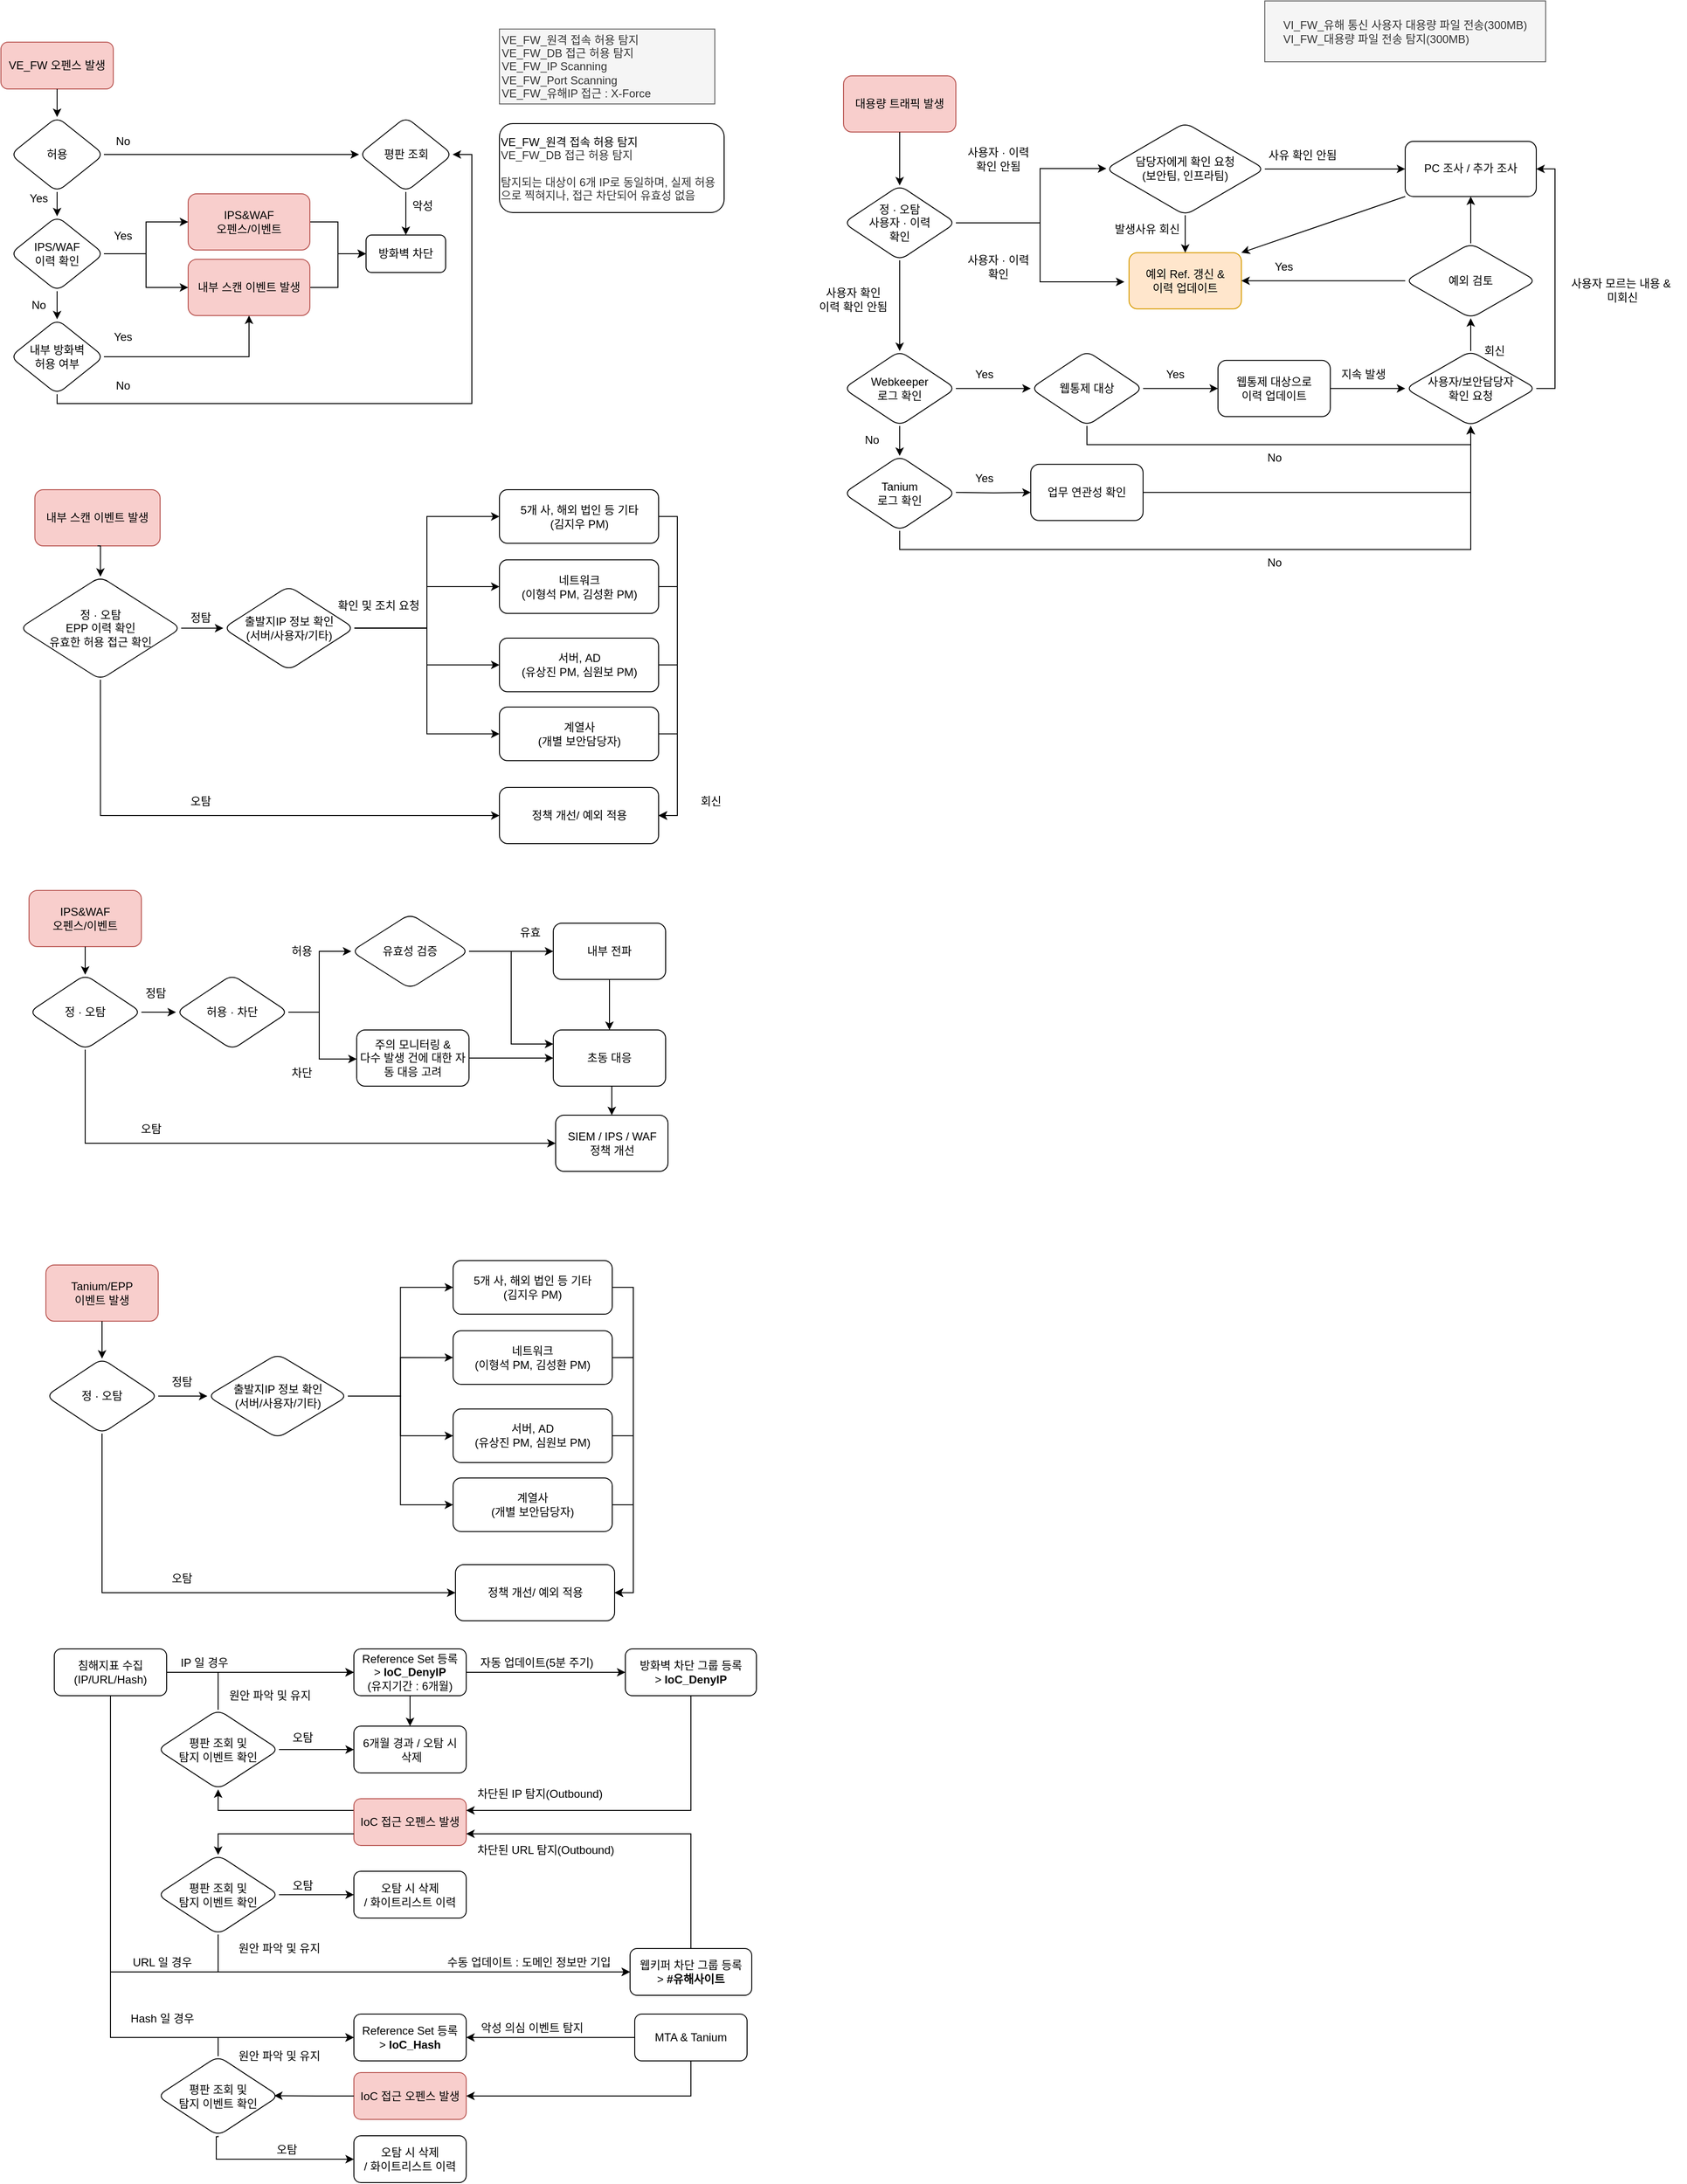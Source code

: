 <mxfile version="22.1.5" type="github" pages="2">
  <diagram id="C5RBs43oDa-KdzZeNtuy" name="Page-1">
    <mxGraphModel dx="1360" dy="758" grid="1" gridSize="10" guides="1" tooltips="1" connect="1" arrows="1" fold="1" page="1" pageScale="1" pageWidth="827" pageHeight="1169" math="0" shadow="0">
      <root>
        <mxCell id="WIyWlLk6GJQsqaUBKTNV-0" />
        <mxCell id="WIyWlLk6GJQsqaUBKTNV-1" parent="WIyWlLk6GJQsqaUBKTNV-0" />
        <mxCell id="OfHlJ-qfDZSUf-pvixjR-26" value="" style="group" parent="WIyWlLk6GJQsqaUBKTNV-1" vertex="1" connectable="0">
          <mxGeometry x="20" y="10" width="1800" height="1730" as="geometry" />
        </mxCell>
        <mxCell id="Snq0X9Z72ibjKQlMLjN9-81" value="&lt;div style=&quot;text-align: left;&quot;&gt;&lt;span style=&quot;background-color: initial;&quot;&gt;VI_FW_유해 통신 사용자 대용량 파일 전송(300MB)&lt;/span&gt;&lt;/div&gt;&lt;div style=&quot;text-align: left;&quot;&gt;&lt;span style=&quot;background-color: initial;&quot;&gt;VI_FW_대용량 파일 전송 탐지(300MB)&lt;/span&gt;&lt;/div&gt;" style="rounded=0;whiteSpace=wrap;html=1;fillColor=#f5f5f5;fontColor=#333333;strokeColor=#666666;" parent="OfHlJ-qfDZSUf-pvixjR-26" vertex="1">
          <mxGeometry x="1350" width="300" height="65" as="geometry" />
        </mxCell>
        <mxCell id="C8NILemeKjBsCW44N4Zh-34" value="VE_FW_원격 접속 허용 탐지&lt;br&gt;VE_FW_DB 접근 허용 탐지&lt;br&gt;VE_FW_IP Scanning&lt;br&gt;VE_FW_Port Scanning&lt;br&gt;VE_FW_유해IP 접근 : X-Force" style="rounded=0;whiteSpace=wrap;html=1;fillColor=#f5f5f5;fontColor=#333333;strokeColor=#666666;align=left;" parent="OfHlJ-qfDZSUf-pvixjR-26" vertex="1">
          <mxGeometry x="532.5" y="30" width="230" height="80" as="geometry" />
        </mxCell>
        <mxCell id="C8NILemeKjBsCW44N4Zh-37" value="&lt;div style=&quot;text-align: left;&quot;&gt;&lt;span style=&quot;background-color: initial;&quot;&gt;VE_FW_원격 접속 허용 탐지&lt;/span&gt;&lt;/div&gt;&lt;span style=&quot;color: rgb(51, 51, 51);&quot;&gt;&lt;div style=&quot;text-align: left;&quot;&gt;&lt;span style=&quot;background-color: initial;&quot;&gt;VE_FW_DB 접근 허용 탐지&lt;/span&gt;&lt;/div&gt;&lt;/span&gt;&lt;div style=&quot;text-align: left;&quot;&gt;&lt;font color=&quot;#333333&quot;&gt;&lt;br&gt;&lt;/font&gt;&lt;/div&gt;&lt;font color=&quot;#333333&quot;&gt;&lt;div style=&quot;text-align: left;&quot;&gt;&lt;span style=&quot;background-color: initial;&quot;&gt;탐지되는 대상이 6개 IP로 동일하며, 실제 허용으로 찍혀지나, 접근 차단되어 유효성 없음&lt;/span&gt;&lt;/div&gt;&lt;/font&gt;" style="rounded=1;whiteSpace=wrap;html=1;" parent="OfHlJ-qfDZSUf-pvixjR-26" vertex="1">
          <mxGeometry x="532.5" y="131" width="240" height="95" as="geometry" />
        </mxCell>
        <mxCell id="54cnpvMY1Q8FP-wQ6eYA-34" value="" style="group" parent="OfHlJ-qfDZSUf-pvixjR-26" vertex="1" connectable="0">
          <mxGeometry y="44" width="503" height="386" as="geometry" />
        </mxCell>
        <mxCell id="C8NILemeKjBsCW44N4Zh-3" value="VE_FW 오펜스 발생" style="rounded=1;whiteSpace=wrap;html=1;fillColor=#f8cecc;strokeColor=#b85450;" parent="54cnpvMY1Q8FP-wQ6eYA-34" vertex="1">
          <mxGeometry width="120" height="50" as="geometry" />
        </mxCell>
        <mxCell id="C8NILemeKjBsCW44N4Zh-4" value="허용" style="rhombus;whiteSpace=wrap;html=1;rounded=1;" parent="54cnpvMY1Q8FP-wQ6eYA-34" vertex="1">
          <mxGeometry x="10" y="80" width="100" height="80" as="geometry" />
        </mxCell>
        <mxCell id="C8NILemeKjBsCW44N4Zh-11" style="edgeStyle=orthogonalEdgeStyle;rounded=0;orthogonalLoop=1;jettySize=auto;html=1;exitX=0.5;exitY=1;exitDx=0;exitDy=0;entryX=0.5;entryY=0;entryDx=0;entryDy=0;" parent="54cnpvMY1Q8FP-wQ6eYA-34" source="C8NILemeKjBsCW44N4Zh-3" target="C8NILemeKjBsCW44N4Zh-4" edge="1">
          <mxGeometry relative="1" as="geometry" />
        </mxCell>
        <mxCell id="C8NILemeKjBsCW44N4Zh-6" value="IPS/WAF&lt;br&gt;이력 확인" style="rhombus;whiteSpace=wrap;html=1;rounded=1;" parent="54cnpvMY1Q8FP-wQ6eYA-34" vertex="1">
          <mxGeometry x="10" y="186" width="100" height="80" as="geometry" />
        </mxCell>
        <mxCell id="C8NILemeKjBsCW44N4Zh-8" style="edgeStyle=orthogonalEdgeStyle;rounded=0;orthogonalLoop=1;jettySize=auto;html=1;exitX=0.5;exitY=1;exitDx=0;exitDy=0;entryX=0.5;entryY=0;entryDx=0;entryDy=0;" parent="54cnpvMY1Q8FP-wQ6eYA-34" source="C8NILemeKjBsCW44N4Zh-4" target="C8NILemeKjBsCW44N4Zh-6" edge="1">
          <mxGeometry relative="1" as="geometry" />
        </mxCell>
        <mxCell id="C8NILemeKjBsCW44N4Zh-10" value="Yes" style="text;html=1;align=center;verticalAlign=middle;resizable=0;points=[];autosize=1;strokeColor=none;fillColor=none;" parent="54cnpvMY1Q8FP-wQ6eYA-34" vertex="1">
          <mxGeometry x="20" y="152" width="40" height="30" as="geometry" />
        </mxCell>
        <mxCell id="C8NILemeKjBsCW44N4Zh-13" value="No" style="text;html=1;align=center;verticalAlign=middle;resizable=0;points=[];autosize=1;strokeColor=none;fillColor=none;" parent="54cnpvMY1Q8FP-wQ6eYA-34" vertex="1">
          <mxGeometry x="110" y="91" width="40" height="30" as="geometry" />
        </mxCell>
        <mxCell id="C8NILemeKjBsCW44N4Zh-17" value="평판 조회" style="rhombus;whiteSpace=wrap;html=1;rounded=1;" parent="54cnpvMY1Q8FP-wQ6eYA-34" vertex="1">
          <mxGeometry x="382.5" y="80" width="100" height="80" as="geometry" />
        </mxCell>
        <mxCell id="C8NILemeKjBsCW44N4Zh-16" style="edgeStyle=orthogonalEdgeStyle;rounded=0;orthogonalLoop=1;jettySize=auto;html=1;exitX=1;exitY=0.5;exitDx=0;exitDy=0;entryX=0;entryY=0.5;entryDx=0;entryDy=0;" parent="54cnpvMY1Q8FP-wQ6eYA-34" source="C8NILemeKjBsCW44N4Zh-4" target="C8NILemeKjBsCW44N4Zh-17" edge="1">
          <mxGeometry relative="1" as="geometry">
            <mxPoint x="170" y="120" as="targetPoint" />
          </mxGeometry>
        </mxCell>
        <mxCell id="C8NILemeKjBsCW44N4Zh-22" value="방화벽 차단" style="rounded=1;whiteSpace=wrap;html=1;fontSize=12;glass=0;strokeWidth=1;shadow=0;" parent="54cnpvMY1Q8FP-wQ6eYA-34" vertex="1">
          <mxGeometry x="390" y="206" width="85" height="40" as="geometry" />
        </mxCell>
        <mxCell id="C8NILemeKjBsCW44N4Zh-26" value="Yes" style="text;html=1;align=center;verticalAlign=middle;resizable=0;points=[];autosize=1;strokeColor=none;fillColor=none;" parent="54cnpvMY1Q8FP-wQ6eYA-34" vertex="1">
          <mxGeometry x="110" y="192" width="40" height="30" as="geometry" />
        </mxCell>
        <mxCell id="C8NILemeKjBsCW44N4Zh-28" value="악성" style="text;html=1;align=center;verticalAlign=middle;resizable=0;points=[];autosize=1;strokeColor=none;fillColor=none;" parent="54cnpvMY1Q8FP-wQ6eYA-34" vertex="1">
          <mxGeometry x="425" y="160" width="50" height="30" as="geometry" />
        </mxCell>
        <mxCell id="C8NILemeKjBsCW44N4Zh-24" style="edgeStyle=orthogonalEdgeStyle;rounded=0;orthogonalLoop=1;jettySize=auto;html=1;exitX=0.5;exitY=1;exitDx=0;exitDy=0;" parent="54cnpvMY1Q8FP-wQ6eYA-34" source="C8NILemeKjBsCW44N4Zh-17" target="C8NILemeKjBsCW44N4Zh-22" edge="1">
          <mxGeometry relative="1" as="geometry" />
        </mxCell>
        <mxCell id="54cnpvMY1Q8FP-wQ6eYA-4" style="edgeStyle=orthogonalEdgeStyle;rounded=0;orthogonalLoop=1;jettySize=auto;html=1;exitX=1;exitY=0.5;exitDx=0;exitDy=0;entryX=0;entryY=0.5;entryDx=0;entryDy=0;" parent="54cnpvMY1Q8FP-wQ6eYA-34" source="54cnpvMY1Q8FP-wQ6eYA-2" target="C8NILemeKjBsCW44N4Zh-22" edge="1">
          <mxGeometry relative="1" as="geometry" />
        </mxCell>
        <mxCell id="54cnpvMY1Q8FP-wQ6eYA-2" value="IPS&amp;amp;WAF&lt;br&gt;오펜스/이벤트" style="rounded=1;whiteSpace=wrap;html=1;fillColor=#f8cecc;strokeColor=#b85450;" parent="54cnpvMY1Q8FP-wQ6eYA-34" vertex="1">
          <mxGeometry x="200" y="162" width="130" height="60" as="geometry" />
        </mxCell>
        <mxCell id="54cnpvMY1Q8FP-wQ6eYA-3" style="edgeStyle=orthogonalEdgeStyle;rounded=0;orthogonalLoop=1;jettySize=auto;html=1;exitX=1;exitY=0.5;exitDx=0;exitDy=0;entryX=0;entryY=0.5;entryDx=0;entryDy=0;" parent="54cnpvMY1Q8FP-wQ6eYA-34" source="C8NILemeKjBsCW44N4Zh-6" target="54cnpvMY1Q8FP-wQ6eYA-2" edge="1">
          <mxGeometry relative="1" as="geometry" />
        </mxCell>
        <mxCell id="54cnpvMY1Q8FP-wQ6eYA-20" style="edgeStyle=orthogonalEdgeStyle;rounded=0;orthogonalLoop=1;jettySize=auto;html=1;exitX=0.5;exitY=1;exitDx=0;exitDy=0;entryX=1;entryY=0.5;entryDx=0;entryDy=0;" parent="54cnpvMY1Q8FP-wQ6eYA-34" source="54cnpvMY1Q8FP-wQ6eYA-6" target="C8NILemeKjBsCW44N4Zh-17" edge="1">
          <mxGeometry relative="1" as="geometry">
            <Array as="points">
              <mxPoint x="60" y="386" />
              <mxPoint x="503" y="386" />
              <mxPoint x="503" y="120" />
            </Array>
          </mxGeometry>
        </mxCell>
        <mxCell id="54cnpvMY1Q8FP-wQ6eYA-6" value="내부 방화벽&lt;br&gt;허용 여부" style="rhombus;whiteSpace=wrap;html=1;rounded=1;" parent="54cnpvMY1Q8FP-wQ6eYA-34" vertex="1">
          <mxGeometry x="10" y="296" width="100" height="80" as="geometry" />
        </mxCell>
        <mxCell id="54cnpvMY1Q8FP-wQ6eYA-8" style="edgeStyle=orthogonalEdgeStyle;rounded=0;orthogonalLoop=1;jettySize=auto;html=1;exitX=0.5;exitY=1;exitDx=0;exitDy=0;entryX=0.5;entryY=0;entryDx=0;entryDy=0;" parent="54cnpvMY1Q8FP-wQ6eYA-34" source="C8NILemeKjBsCW44N4Zh-6" target="54cnpvMY1Q8FP-wQ6eYA-6" edge="1">
          <mxGeometry relative="1" as="geometry">
            <mxPoint x="90" y="326.0" as="targetPoint" />
          </mxGeometry>
        </mxCell>
        <mxCell id="54cnpvMY1Q8FP-wQ6eYA-11" style="edgeStyle=orthogonalEdgeStyle;rounded=0;orthogonalLoop=1;jettySize=auto;html=1;exitX=1;exitY=0.5;exitDx=0;exitDy=0;" parent="54cnpvMY1Q8FP-wQ6eYA-34" source="54cnpvMY1Q8FP-wQ6eYA-9" target="C8NILemeKjBsCW44N4Zh-22" edge="1">
          <mxGeometry relative="1" as="geometry" />
        </mxCell>
        <mxCell id="54cnpvMY1Q8FP-wQ6eYA-9" value="내부 스캔 이벤트 발생" style="rounded=1;whiteSpace=wrap;html=1;fillColor=#f8cecc;strokeColor=#b85450;" parent="54cnpvMY1Q8FP-wQ6eYA-34" vertex="1">
          <mxGeometry x="200" y="232" width="130" height="60" as="geometry" />
        </mxCell>
        <mxCell id="54cnpvMY1Q8FP-wQ6eYA-18" value="No" style="text;html=1;align=center;verticalAlign=middle;resizable=0;points=[];autosize=1;strokeColor=none;fillColor=none;" parent="54cnpvMY1Q8FP-wQ6eYA-34" vertex="1">
          <mxGeometry x="20" y="266" width="40" height="30" as="geometry" />
        </mxCell>
        <mxCell id="54cnpvMY1Q8FP-wQ6eYA-19" value="Yes" style="text;html=1;align=center;verticalAlign=middle;resizable=0;points=[];autosize=1;strokeColor=none;fillColor=none;" parent="54cnpvMY1Q8FP-wQ6eYA-34" vertex="1">
          <mxGeometry x="110" y="300" width="40" height="30" as="geometry" />
        </mxCell>
        <mxCell id="54cnpvMY1Q8FP-wQ6eYA-21" value="No" style="text;html=1;align=center;verticalAlign=middle;resizable=0;points=[];autosize=1;strokeColor=none;fillColor=none;" parent="54cnpvMY1Q8FP-wQ6eYA-34" vertex="1">
          <mxGeometry x="110" y="352" width="40" height="30" as="geometry" />
        </mxCell>
        <mxCell id="54cnpvMY1Q8FP-wQ6eYA-13" style="edgeStyle=orthogonalEdgeStyle;rounded=0;orthogonalLoop=1;jettySize=auto;html=1;exitX=1;exitY=0.5;exitDx=0;exitDy=0;entryX=0;entryY=0.5;entryDx=0;entryDy=0;" parent="54cnpvMY1Q8FP-wQ6eYA-34" source="C8NILemeKjBsCW44N4Zh-6" target="54cnpvMY1Q8FP-wQ6eYA-9" edge="1">
          <mxGeometry relative="1" as="geometry" />
        </mxCell>
        <mxCell id="54cnpvMY1Q8FP-wQ6eYA-22" style="edgeStyle=orthogonalEdgeStyle;rounded=0;orthogonalLoop=1;jettySize=auto;html=1;exitX=1;exitY=0.5;exitDx=0;exitDy=0;entryX=0.5;entryY=1;entryDx=0;entryDy=0;" parent="54cnpvMY1Q8FP-wQ6eYA-34" source="54cnpvMY1Q8FP-wQ6eYA-6" target="54cnpvMY1Q8FP-wQ6eYA-9" edge="1">
          <mxGeometry relative="1" as="geometry" />
        </mxCell>
        <mxCell id="54cnpvMY1Q8FP-wQ6eYA-88" value="" style="group" parent="OfHlJ-qfDZSUf-pvixjR-26" vertex="1" connectable="0">
          <mxGeometry x="860" y="80" width="940" height="534.88" as="geometry" />
        </mxCell>
        <mxCell id="Snq0X9Z72ibjKQlMLjN9-2" style="edgeStyle=orthogonalEdgeStyle;rounded=0;orthogonalLoop=1;jettySize=auto;html=1;exitX=0.5;exitY=1;exitDx=0;exitDy=0;" parent="54cnpvMY1Q8FP-wQ6eYA-88" edge="1">
          <mxGeometry relative="1" as="geometry">
            <mxPoint x="70" y="118.88" as="sourcePoint" />
            <mxPoint x="70" y="118.88" as="targetPoint" />
          </mxGeometry>
        </mxCell>
        <mxCell id="Snq0X9Z72ibjKQlMLjN9-5" value="대용량 트래픽 발생" style="rounded=1;whiteSpace=wrap;html=1;fillColor=#f8cecc;strokeColor=#b85450;" parent="54cnpvMY1Q8FP-wQ6eYA-88" vertex="1">
          <mxGeometry x="40" width="120" height="60" as="geometry" />
        </mxCell>
        <mxCell id="Snq0X9Z72ibjKQlMLjN9-8" value="예외 Ref. 갱신 &amp;amp; &lt;br&gt;이력 업데이트" style="whiteSpace=wrap;html=1;rounded=1;fillColor=#ffe6cc;strokeColor=#d79b00;" parent="54cnpvMY1Q8FP-wQ6eYA-88" vertex="1">
          <mxGeometry x="345" y="188.88" width="120" height="60" as="geometry" />
        </mxCell>
        <mxCell id="Snq0X9Z72ibjKQlMLjN9-11" value="Webkeeper&lt;br&gt;로그 확인" style="rhombus;whiteSpace=wrap;html=1;rounded=1;" parent="54cnpvMY1Q8FP-wQ6eYA-88" vertex="1">
          <mxGeometry x="40" y="293.88" width="120" height="80" as="geometry" />
        </mxCell>
        <mxCell id="Snq0X9Z72ibjKQlMLjN9-15" value="웹통제 대상으로&lt;br&gt;이력 업데이트" style="whiteSpace=wrap;html=1;rounded=1;" parent="54cnpvMY1Q8FP-wQ6eYA-88" vertex="1">
          <mxGeometry x="440" y="303.88" width="120" height="60" as="geometry" />
        </mxCell>
        <mxCell id="Snq0X9Z72ibjKQlMLjN9-17" value="Yes" style="text;html=1;align=center;verticalAlign=middle;resizable=0;points=[];autosize=1;strokeColor=none;fillColor=none;" parent="54cnpvMY1Q8FP-wQ6eYA-88" vertex="1">
          <mxGeometry x="170" y="303.88" width="40" height="30" as="geometry" />
        </mxCell>
        <mxCell id="Snq0X9Z72ibjKQlMLjN9-80" style="edgeStyle=orthogonalEdgeStyle;rounded=0;orthogonalLoop=1;jettySize=auto;html=1;exitX=1;exitY=0.5;exitDx=0;exitDy=0;entryX=0;entryY=0.5;entryDx=0;entryDy=0;" parent="54cnpvMY1Q8FP-wQ6eYA-88" source="Snq0X9Z72ibjKQlMLjN9-19" target="Snq0X9Z72ibjKQlMLjN9-15" edge="1">
          <mxGeometry relative="1" as="geometry" />
        </mxCell>
        <mxCell id="Snq0X9Z72ibjKQlMLjN9-19" value="웹통제 대상" style="rhombus;whiteSpace=wrap;html=1;rounded=1;" parent="54cnpvMY1Q8FP-wQ6eYA-88" vertex="1">
          <mxGeometry x="240" y="293.88" width="120" height="80" as="geometry" />
        </mxCell>
        <mxCell id="Snq0X9Z72ibjKQlMLjN9-20" style="edgeStyle=orthogonalEdgeStyle;rounded=0;orthogonalLoop=1;jettySize=auto;html=1;exitX=1;exitY=0.5;exitDx=0;exitDy=0;" parent="54cnpvMY1Q8FP-wQ6eYA-88" source="Snq0X9Z72ibjKQlMLjN9-11" target="Snq0X9Z72ibjKQlMLjN9-19" edge="1">
          <mxGeometry relative="1" as="geometry" />
        </mxCell>
        <mxCell id="Snq0X9Z72ibjKQlMLjN9-23" value="Yes" style="text;html=1;align=center;verticalAlign=middle;resizable=0;points=[];autosize=1;strokeColor=none;fillColor=none;" parent="54cnpvMY1Q8FP-wQ6eYA-88" vertex="1">
          <mxGeometry x="374" y="303.88" width="40" height="30" as="geometry" />
        </mxCell>
        <mxCell id="Snq0X9Z72ibjKQlMLjN9-25" value="Tanium&lt;br&gt;로그 확인" style="rhombus;whiteSpace=wrap;html=1;rounded=1;" parent="54cnpvMY1Q8FP-wQ6eYA-88" vertex="1">
          <mxGeometry x="40" y="405.88" width="120" height="80" as="geometry" />
        </mxCell>
        <mxCell id="Snq0X9Z72ibjKQlMLjN9-26" value="" style="edgeStyle=orthogonalEdgeStyle;rounded=0;orthogonalLoop=1;jettySize=auto;html=1;" parent="54cnpvMY1Q8FP-wQ6eYA-88" source="Snq0X9Z72ibjKQlMLjN9-11" target="Snq0X9Z72ibjKQlMLjN9-25" edge="1">
          <mxGeometry relative="1" as="geometry" />
        </mxCell>
        <mxCell id="Snq0X9Z72ibjKQlMLjN9-27" value="No" style="text;html=1;align=center;verticalAlign=middle;resizable=0;points=[];autosize=1;strokeColor=none;fillColor=none;" parent="54cnpvMY1Q8FP-wQ6eYA-88" vertex="1">
          <mxGeometry x="50" y="373.88" width="40" height="30" as="geometry" />
        </mxCell>
        <mxCell id="Snq0X9Z72ibjKQlMLjN9-28" value="사용자 확인&lt;br&gt;이력 확인 안됨" style="text;html=1;align=center;verticalAlign=middle;resizable=0;points=[];autosize=1;strokeColor=none;fillColor=none;" parent="54cnpvMY1Q8FP-wQ6eYA-88" vertex="1">
          <mxGeometry y="218.88" width="100" height="40" as="geometry" />
        </mxCell>
        <mxCell id="Snq0X9Z72ibjKQlMLjN9-31" value="사용자/보안담당자&lt;br&gt;확인 요청" style="rhombus;whiteSpace=wrap;html=1;rounded=1;" parent="54cnpvMY1Q8FP-wQ6eYA-88" vertex="1">
          <mxGeometry x="640" y="293.88" width="140" height="80" as="geometry" />
        </mxCell>
        <mxCell id="Snq0X9Z72ibjKQlMLjN9-71" style="edgeStyle=orthogonalEdgeStyle;rounded=0;orthogonalLoop=1;jettySize=auto;html=1;exitX=0.5;exitY=1;exitDx=0;exitDy=0;entryX=0.5;entryY=1;entryDx=0;entryDy=0;" parent="54cnpvMY1Q8FP-wQ6eYA-88" source="Snq0X9Z72ibjKQlMLjN9-25" target="Snq0X9Z72ibjKQlMLjN9-31" edge="1">
          <mxGeometry relative="1" as="geometry">
            <mxPoint x="710" y="383.88" as="targetPoint" />
          </mxGeometry>
        </mxCell>
        <mxCell id="Snq0X9Z72ibjKQlMLjN9-51" style="edgeStyle=orthogonalEdgeStyle;rounded=0;orthogonalLoop=1;jettySize=auto;html=1;exitX=1;exitY=0.5;exitDx=0;exitDy=0;entryX=0;entryY=0.5;entryDx=0;entryDy=0;" parent="54cnpvMY1Q8FP-wQ6eYA-88" source="Snq0X9Z72ibjKQlMLjN9-15" target="Snq0X9Z72ibjKQlMLjN9-31" edge="1">
          <mxGeometry relative="1" as="geometry" />
        </mxCell>
        <mxCell id="Snq0X9Z72ibjKQlMLjN9-64" style="edgeStyle=orthogonalEdgeStyle;rounded=0;orthogonalLoop=1;jettySize=auto;html=1;exitX=0.5;exitY=1;exitDx=0;exitDy=0;entryX=0.5;entryY=1;entryDx=0;entryDy=0;" parent="54cnpvMY1Q8FP-wQ6eYA-88" source="Snq0X9Z72ibjKQlMLjN9-19" target="Snq0X9Z72ibjKQlMLjN9-31" edge="1">
          <mxGeometry relative="1" as="geometry" />
        </mxCell>
        <mxCell id="Snq0X9Z72ibjKQlMLjN9-36" value="지속 발생" style="text;html=1;align=center;verticalAlign=middle;resizable=0;points=[];autosize=1;strokeColor=none;fillColor=none;" parent="54cnpvMY1Q8FP-wQ6eYA-88" vertex="1">
          <mxGeometry x="560" y="303.88" width="70" height="30" as="geometry" />
        </mxCell>
        <mxCell id="54cnpvMY1Q8FP-wQ6eYA-37" style="edgeStyle=orthogonalEdgeStyle;rounded=0;orthogonalLoop=1;jettySize=auto;html=1;exitX=0.5;exitY=1;exitDx=0;exitDy=0;entryX=0.5;entryY=0;entryDx=0;entryDy=0;" parent="54cnpvMY1Q8FP-wQ6eYA-88" source="Snq0X9Z72ibjKQlMLjN9-40" target="Snq0X9Z72ibjKQlMLjN9-11" edge="1">
          <mxGeometry relative="1" as="geometry" />
        </mxCell>
        <mxCell id="54cnpvMY1Q8FP-wQ6eYA-38" style="edgeStyle=orthogonalEdgeStyle;rounded=0;orthogonalLoop=1;jettySize=auto;html=1;exitX=1;exitY=0.5;exitDx=0;exitDy=0;" parent="54cnpvMY1Q8FP-wQ6eYA-88" source="Snq0X9Z72ibjKQlMLjN9-40" edge="1">
          <mxGeometry relative="1" as="geometry">
            <mxPoint x="340" y="220.0" as="targetPoint" />
            <Array as="points">
              <mxPoint x="250" y="157" />
              <mxPoint x="250" y="220" />
            </Array>
          </mxGeometry>
        </mxCell>
        <mxCell id="Snq0X9Z72ibjKQlMLjN9-40" value="정 · 오탐&lt;br&gt;사용자 · 이력&lt;br&gt;확인" style="rhombus;whiteSpace=wrap;html=1;rounded=1;" parent="54cnpvMY1Q8FP-wQ6eYA-88" vertex="1">
          <mxGeometry x="40" y="117" width="120" height="80" as="geometry" />
        </mxCell>
        <mxCell id="Snq0X9Z72ibjKQlMLjN9-47" style="edgeStyle=orthogonalEdgeStyle;rounded=0;orthogonalLoop=1;jettySize=auto;html=1;exitX=0.5;exitY=1;exitDx=0;exitDy=0;entryX=0.5;entryY=0;entryDx=0;entryDy=0;" parent="54cnpvMY1Q8FP-wQ6eYA-88" source="Snq0X9Z72ibjKQlMLjN9-5" target="Snq0X9Z72ibjKQlMLjN9-40" edge="1">
          <mxGeometry relative="1" as="geometry" />
        </mxCell>
        <mxCell id="Snq0X9Z72ibjKQlMLjN9-42" value="사용자 · 이력&lt;br style=&quot;border-color: var(--border-color);&quot;&gt;&lt;span style=&quot;&quot;&gt;확인&lt;/span&gt;" style="text;html=1;align=center;verticalAlign=middle;resizable=0;points=[];autosize=1;strokeColor=none;fillColor=none;" parent="54cnpvMY1Q8FP-wQ6eYA-88" vertex="1">
          <mxGeometry x="160" y="183.88" width="90" height="40" as="geometry" />
        </mxCell>
        <mxCell id="Snq0X9Z72ibjKQlMLjN9-48" value="" style="edgeStyle=orthogonalEdgeStyle;rounded=0;orthogonalLoop=1;jettySize=auto;html=1;" parent="54cnpvMY1Q8FP-wQ6eYA-88" source="Snq0X9Z72ibjKQlMLjN9-43" target="Snq0X9Z72ibjKQlMLjN9-8" edge="1">
          <mxGeometry relative="1" as="geometry" />
        </mxCell>
        <mxCell id="Snq0X9Z72ibjKQlMLjN9-43" value="담당자에게 확인 요청&lt;br&gt;(보안팀, 인프라팀)" style="rhombus;whiteSpace=wrap;html=1;rounded=1;" parent="54cnpvMY1Q8FP-wQ6eYA-88" vertex="1">
          <mxGeometry x="320" y="50" width="170" height="98.88" as="geometry" />
        </mxCell>
        <mxCell id="54cnpvMY1Q8FP-wQ6eYA-87" style="edgeStyle=orthogonalEdgeStyle;rounded=0;orthogonalLoop=1;jettySize=auto;html=1;exitX=1;exitY=0.5;exitDx=0;exitDy=0;" parent="54cnpvMY1Q8FP-wQ6eYA-88" source="Snq0X9Z72ibjKQlMLjN9-40" target="Snq0X9Z72ibjKQlMLjN9-43" edge="1">
          <mxGeometry relative="1" as="geometry">
            <Array as="points">
              <mxPoint x="250" y="157" />
              <mxPoint x="250" y="99" />
            </Array>
          </mxGeometry>
        </mxCell>
        <mxCell id="Snq0X9Z72ibjKQlMLjN9-49" value="발생사유 회신" style="text;html=1;align=center;verticalAlign=middle;resizable=0;points=[];autosize=1;strokeColor=none;fillColor=none;" parent="54cnpvMY1Q8FP-wQ6eYA-88" vertex="1">
          <mxGeometry x="314" y="148.88" width="100" height="30" as="geometry" />
        </mxCell>
        <mxCell id="Snq0X9Z72ibjKQlMLjN9-58" style="edgeStyle=orthogonalEdgeStyle;rounded=0;orthogonalLoop=1;jettySize=auto;html=1;exitX=0;exitY=0.5;exitDx=0;exitDy=0;entryX=1;entryY=0.5;entryDx=0;entryDy=0;" parent="54cnpvMY1Q8FP-wQ6eYA-88" source="Snq0X9Z72ibjKQlMLjN9-55" target="Snq0X9Z72ibjKQlMLjN9-8" edge="1">
          <mxGeometry relative="1" as="geometry" />
        </mxCell>
        <mxCell id="Snq0X9Z72ibjKQlMLjN9-55" value="예외 검토" style="rhombus;whiteSpace=wrap;html=1;rounded=1;" parent="54cnpvMY1Q8FP-wQ6eYA-88" vertex="1">
          <mxGeometry x="640" y="178.88" width="140" height="80" as="geometry" />
        </mxCell>
        <mxCell id="Snq0X9Z72ibjKQlMLjN9-56" style="edgeStyle=orthogonalEdgeStyle;rounded=0;orthogonalLoop=1;jettySize=auto;html=1;exitX=0.5;exitY=0;exitDx=0;exitDy=0;entryX=0.5;entryY=1;entryDx=0;entryDy=0;" parent="54cnpvMY1Q8FP-wQ6eYA-88" source="Snq0X9Z72ibjKQlMLjN9-31" target="Snq0X9Z72ibjKQlMLjN9-55" edge="1">
          <mxGeometry relative="1" as="geometry" />
        </mxCell>
        <mxCell id="Snq0X9Z72ibjKQlMLjN9-57" value="회신" style="text;html=1;align=center;verticalAlign=middle;resizable=0;points=[];autosize=1;strokeColor=none;fillColor=none;" parent="54cnpvMY1Q8FP-wQ6eYA-88" vertex="1">
          <mxGeometry x="710" y="278.88" width="50" height="30" as="geometry" />
        </mxCell>
        <mxCell id="Snq0X9Z72ibjKQlMLjN9-59" value="Yes" style="text;html=1;align=center;verticalAlign=middle;resizable=0;points=[];autosize=1;strokeColor=none;fillColor=none;" parent="54cnpvMY1Q8FP-wQ6eYA-88" vertex="1">
          <mxGeometry x="490" y="188.88" width="40" height="30" as="geometry" />
        </mxCell>
        <mxCell id="Snq0X9Z72ibjKQlMLjN9-65" value="No" style="text;html=1;align=center;verticalAlign=middle;resizable=0;points=[];autosize=1;strokeColor=none;fillColor=none;" parent="54cnpvMY1Q8FP-wQ6eYA-88" vertex="1">
          <mxGeometry x="480" y="392.88" width="40" height="30" as="geometry" />
        </mxCell>
        <mxCell id="Snq0X9Z72ibjKQlMLjN9-68" style="edgeStyle=orthogonalEdgeStyle;rounded=0;orthogonalLoop=1;jettySize=auto;html=1;exitX=1;exitY=0.5;exitDx=0;exitDy=0;entryX=0.5;entryY=1;entryDx=0;entryDy=0;" parent="54cnpvMY1Q8FP-wQ6eYA-88" source="Snq0X9Z72ibjKQlMLjN9-66" target="Snq0X9Z72ibjKQlMLjN9-31" edge="1">
          <mxGeometry relative="1" as="geometry" />
        </mxCell>
        <mxCell id="Snq0X9Z72ibjKQlMLjN9-66" value="업무 연관성 확인" style="rounded=1;whiteSpace=wrap;html=1;" parent="54cnpvMY1Q8FP-wQ6eYA-88" vertex="1">
          <mxGeometry x="240" y="414.88" width="120" height="60" as="geometry" />
        </mxCell>
        <mxCell id="Snq0X9Z72ibjKQlMLjN9-67" value="" style="edgeStyle=orthogonalEdgeStyle;rounded=0;orthogonalLoop=1;jettySize=auto;html=1;" parent="54cnpvMY1Q8FP-wQ6eYA-88" target="Snq0X9Z72ibjKQlMLjN9-66" edge="1">
          <mxGeometry relative="1" as="geometry">
            <mxPoint x="160" y="444.88" as="sourcePoint" />
          </mxGeometry>
        </mxCell>
        <mxCell id="Snq0X9Z72ibjKQlMLjN9-69" value="Yes" style="text;html=1;align=center;verticalAlign=middle;resizable=0;points=[];autosize=1;strokeColor=none;fillColor=none;" parent="54cnpvMY1Q8FP-wQ6eYA-88" vertex="1">
          <mxGeometry x="170" y="414.88" width="40" height="30" as="geometry" />
        </mxCell>
        <mxCell id="Snq0X9Z72ibjKQlMLjN9-72" value="No" style="text;html=1;align=center;verticalAlign=middle;resizable=0;points=[];autosize=1;strokeColor=none;fillColor=none;" parent="54cnpvMY1Q8FP-wQ6eYA-88" vertex="1">
          <mxGeometry x="480" y="504.88" width="40" height="30" as="geometry" />
        </mxCell>
        <mxCell id="Snq0X9Z72ibjKQlMLjN9-74" value="사용자 모르는 내용 &amp;amp;&lt;br&gt;&amp;nbsp;미회신" style="text;html=1;align=center;verticalAlign=middle;resizable=0;points=[];autosize=1;strokeColor=none;fillColor=none;" parent="54cnpvMY1Q8FP-wQ6eYA-88" vertex="1">
          <mxGeometry x="800" y="208.88" width="140" height="40" as="geometry" />
        </mxCell>
        <mxCell id="Snq0X9Z72ibjKQlMLjN9-79" style="rounded=0;orthogonalLoop=1;jettySize=auto;html=1;exitX=0;exitY=1;exitDx=0;exitDy=0;entryX=1;entryY=0;entryDx=0;entryDy=0;" parent="54cnpvMY1Q8FP-wQ6eYA-88" source="Snq0X9Z72ibjKQlMLjN9-75" target="Snq0X9Z72ibjKQlMLjN9-8" edge="1">
          <mxGeometry relative="1" as="geometry" />
        </mxCell>
        <mxCell id="Snq0X9Z72ibjKQlMLjN9-75" value="PC 조사 / 추가 조사" style="whiteSpace=wrap;html=1;rounded=1;" parent="54cnpvMY1Q8FP-wQ6eYA-88" vertex="1">
          <mxGeometry x="640" y="70" width="140" height="58.88" as="geometry" />
        </mxCell>
        <mxCell id="Snq0X9Z72ibjKQlMLjN9-78" style="edgeStyle=orthogonalEdgeStyle;rounded=0;orthogonalLoop=1;jettySize=auto;html=1;exitX=1;exitY=0.5;exitDx=0;exitDy=0;entryX=0;entryY=0.5;entryDx=0;entryDy=0;" parent="54cnpvMY1Q8FP-wQ6eYA-88" source="Snq0X9Z72ibjKQlMLjN9-43" target="Snq0X9Z72ibjKQlMLjN9-75" edge="1">
          <mxGeometry relative="1" as="geometry" />
        </mxCell>
        <mxCell id="iR7jlFq-FNkJxQ9GjyBQ-0" style="edgeStyle=orthogonalEdgeStyle;rounded=0;orthogonalLoop=1;jettySize=auto;html=1;exitX=1;exitY=0.5;exitDx=0;exitDy=0;entryX=1;entryY=0.5;entryDx=0;entryDy=0;" parent="54cnpvMY1Q8FP-wQ6eYA-88" source="Snq0X9Z72ibjKQlMLjN9-31" target="Snq0X9Z72ibjKQlMLjN9-75" edge="1">
          <mxGeometry relative="1" as="geometry" />
        </mxCell>
        <mxCell id="Snq0X9Z72ibjKQlMLjN9-76" style="edgeStyle=orthogonalEdgeStyle;rounded=0;orthogonalLoop=1;jettySize=auto;html=1;exitX=0.5;exitY=0;exitDx=0;exitDy=0;entryX=0.5;entryY=1;entryDx=0;entryDy=0;" parent="54cnpvMY1Q8FP-wQ6eYA-88" source="Snq0X9Z72ibjKQlMLjN9-55" target="Snq0X9Z72ibjKQlMLjN9-75" edge="1">
          <mxGeometry relative="1" as="geometry" />
        </mxCell>
        <mxCell id="54cnpvMY1Q8FP-wQ6eYA-40" value="사용자 · 이력&lt;br style=&quot;border-color: var(--border-color);&quot;&gt;&lt;span style=&quot;&quot;&gt;확인 안됨&lt;/span&gt;" style="text;html=1;align=center;verticalAlign=middle;resizable=0;points=[];autosize=1;strokeColor=none;fillColor=none;" parent="54cnpvMY1Q8FP-wQ6eYA-88" vertex="1">
          <mxGeometry x="160" y="68.88" width="90" height="40" as="geometry" />
        </mxCell>
        <mxCell id="54cnpvMY1Q8FP-wQ6eYA-86" value="사유 확인 안됨" style="text;html=1;align=center;verticalAlign=middle;resizable=0;points=[];autosize=1;strokeColor=none;fillColor=none;" parent="54cnpvMY1Q8FP-wQ6eYA-88" vertex="1">
          <mxGeometry x="480" y="70" width="100" height="30" as="geometry" />
        </mxCell>
        <mxCell id="OfHlJ-qfDZSUf-pvixjR-0" value="" style="group" parent="OfHlJ-qfDZSUf-pvixjR-26" vertex="1" connectable="0">
          <mxGeometry x="30" y="950" width="682.5" height="300" as="geometry" />
        </mxCell>
        <mxCell id="Snq0X9Z72ibjKQlMLjN9-183" value="IPS&amp;amp;WAF&lt;br&gt;오펜스/이벤트" style="rounded=1;whiteSpace=wrap;html=1;fillColor=#f8cecc;strokeColor=#b85450;" parent="OfHlJ-qfDZSUf-pvixjR-0" vertex="1">
          <mxGeometry width="120" height="60" as="geometry" />
        </mxCell>
        <mxCell id="iR7jlFq-FNkJxQ9GjyBQ-1" value="정 · 오탐" style="rhombus;whiteSpace=wrap;html=1;rounded=1;" parent="OfHlJ-qfDZSUf-pvixjR-0" vertex="1">
          <mxGeometry y="90" width="120" height="80" as="geometry" />
        </mxCell>
        <mxCell id="iR7jlFq-FNkJxQ9GjyBQ-2" value="" style="edgeStyle=orthogonalEdgeStyle;rounded=0;orthogonalLoop=1;jettySize=auto;html=1;" parent="OfHlJ-qfDZSUf-pvixjR-0" source="Snq0X9Z72ibjKQlMLjN9-183" target="iR7jlFq-FNkJxQ9GjyBQ-1" edge="1">
          <mxGeometry relative="1" as="geometry" />
        </mxCell>
        <mxCell id="iR7jlFq-FNkJxQ9GjyBQ-5" value="허용 · 차단" style="rhombus;whiteSpace=wrap;html=1;rounded=1;" parent="OfHlJ-qfDZSUf-pvixjR-0" vertex="1">
          <mxGeometry x="157" y="90" width="120" height="80" as="geometry" />
        </mxCell>
        <mxCell id="iR7jlFq-FNkJxQ9GjyBQ-7" style="edgeStyle=orthogonalEdgeStyle;rounded=0;orthogonalLoop=1;jettySize=auto;html=1;exitX=1;exitY=0.5;exitDx=0;exitDy=0;entryX=0;entryY=0.5;entryDx=0;entryDy=0;" parent="OfHlJ-qfDZSUf-pvixjR-0" source="iR7jlFq-FNkJxQ9GjyBQ-1" target="iR7jlFq-FNkJxQ9GjyBQ-5" edge="1">
          <mxGeometry relative="1" as="geometry" />
        </mxCell>
        <mxCell id="iR7jlFq-FNkJxQ9GjyBQ-8" value="정탐" style="text;html=1;align=center;verticalAlign=middle;resizable=0;points=[];autosize=1;strokeColor=none;fillColor=none;" parent="OfHlJ-qfDZSUf-pvixjR-0" vertex="1">
          <mxGeometry x="110" y="95" width="50" height="30" as="geometry" />
        </mxCell>
        <mxCell id="iR7jlFq-FNkJxQ9GjyBQ-35" value="SIEM / IPS / WAF&lt;br&gt;정책 개선" style="rounded=1;whiteSpace=wrap;html=1;" parent="OfHlJ-qfDZSUf-pvixjR-0" vertex="1">
          <mxGeometry x="562.5" y="240" width="120" height="60" as="geometry" />
        </mxCell>
        <mxCell id="iR7jlFq-FNkJxQ9GjyBQ-59" style="edgeStyle=orthogonalEdgeStyle;rounded=0;orthogonalLoop=1;jettySize=auto;html=1;exitX=0.5;exitY=1;exitDx=0;exitDy=0;entryX=0;entryY=0.5;entryDx=0;entryDy=0;" parent="OfHlJ-qfDZSUf-pvixjR-0" source="iR7jlFq-FNkJxQ9GjyBQ-1" target="iR7jlFq-FNkJxQ9GjyBQ-35" edge="1">
          <mxGeometry relative="1" as="geometry" />
        </mxCell>
        <mxCell id="iR7jlFq-FNkJxQ9GjyBQ-37" value="오탐" style="text;html=1;align=center;verticalAlign=middle;resizable=0;points=[];autosize=1;strokeColor=none;fillColor=none;" parent="OfHlJ-qfDZSUf-pvixjR-0" vertex="1">
          <mxGeometry x="105" y="240" width="50" height="30" as="geometry" />
        </mxCell>
        <mxCell id="iR7jlFq-FNkJxQ9GjyBQ-40" value="주의 모니터링 &amp;amp;&lt;br&gt;다수 발생 건에 대한 자동 대응 고려" style="rounded=1;whiteSpace=wrap;html=1;" parent="OfHlJ-qfDZSUf-pvixjR-0" vertex="1">
          <mxGeometry x="350" y="149" width="120" height="60" as="geometry" />
        </mxCell>
        <mxCell id="iR7jlFq-FNkJxQ9GjyBQ-41" style="edgeStyle=orthogonalEdgeStyle;rounded=0;orthogonalLoop=1;jettySize=auto;html=1;exitX=1;exitY=0.5;exitDx=0;exitDy=0;" parent="OfHlJ-qfDZSUf-pvixjR-0" source="iR7jlFq-FNkJxQ9GjyBQ-5" target="iR7jlFq-FNkJxQ9GjyBQ-40" edge="1">
          <mxGeometry relative="1" as="geometry">
            <Array as="points">
              <mxPoint x="310" y="130" />
              <mxPoint x="310" y="180" />
            </Array>
          </mxGeometry>
        </mxCell>
        <mxCell id="iR7jlFq-FNkJxQ9GjyBQ-42" value="허용" style="text;html=1;align=center;verticalAlign=middle;resizable=0;points=[];autosize=1;strokeColor=none;fillColor=none;" parent="OfHlJ-qfDZSUf-pvixjR-0" vertex="1">
          <mxGeometry x="266" y="50" width="50" height="30" as="geometry" />
        </mxCell>
        <mxCell id="iR7jlFq-FNkJxQ9GjyBQ-43" value="차단" style="text;html=1;align=center;verticalAlign=middle;resizable=0;points=[];autosize=1;strokeColor=none;fillColor=none;" parent="OfHlJ-qfDZSUf-pvixjR-0" vertex="1">
          <mxGeometry x="266" y="180" width="50" height="30" as="geometry" />
        </mxCell>
        <mxCell id="iR7jlFq-FNkJxQ9GjyBQ-39" style="edgeStyle=orthogonalEdgeStyle;rounded=0;orthogonalLoop=1;jettySize=auto;html=1;exitX=1;exitY=0.5;exitDx=0;exitDy=0;entryX=0;entryY=0.5;entryDx=0;entryDy=0;" parent="OfHlJ-qfDZSUf-pvixjR-0" source="iR7jlFq-FNkJxQ9GjyBQ-5" target="iR7jlFq-FNkJxQ9GjyBQ-48" edge="1">
          <mxGeometry relative="1" as="geometry">
            <mxPoint x="349.5" y="65" as="targetPoint" />
            <Array as="points">
              <mxPoint x="310" y="130" />
              <mxPoint x="310" y="65" />
            </Array>
          </mxGeometry>
        </mxCell>
        <mxCell id="iR7jlFq-FNkJxQ9GjyBQ-48" value="유효성 검증" style="rhombus;whiteSpace=wrap;html=1;rounded=1;" parent="OfHlJ-qfDZSUf-pvixjR-0" vertex="1">
          <mxGeometry x="344.25" y="25" width="125.75" height="80" as="geometry" />
        </mxCell>
        <mxCell id="iR7jlFq-FNkJxQ9GjyBQ-54" value="내부 전파" style="whiteSpace=wrap;html=1;rounded=1;" parent="OfHlJ-qfDZSUf-pvixjR-0" vertex="1">
          <mxGeometry x="560" y="35" width="120" height="60" as="geometry" />
        </mxCell>
        <mxCell id="54cnpvMY1Q8FP-wQ6eYA-25" style="edgeStyle=orthogonalEdgeStyle;rounded=0;orthogonalLoop=1;jettySize=auto;html=1;exitX=1;exitY=0.5;exitDx=0;exitDy=0;" parent="OfHlJ-qfDZSUf-pvixjR-0" source="iR7jlFq-FNkJxQ9GjyBQ-48" target="iR7jlFq-FNkJxQ9GjyBQ-54" edge="1">
          <mxGeometry relative="1" as="geometry" />
        </mxCell>
        <mxCell id="54cnpvMY1Q8FP-wQ6eYA-32" style="edgeStyle=orthogonalEdgeStyle;rounded=0;orthogonalLoop=1;jettySize=auto;html=1;exitX=0.5;exitY=1;exitDx=0;exitDy=0;entryX=0.5;entryY=0;entryDx=0;entryDy=0;" parent="OfHlJ-qfDZSUf-pvixjR-0" source="iR7jlFq-FNkJxQ9GjyBQ-62" target="iR7jlFq-FNkJxQ9GjyBQ-35" edge="1">
          <mxGeometry relative="1" as="geometry" />
        </mxCell>
        <mxCell id="iR7jlFq-FNkJxQ9GjyBQ-62" value="초동 대응" style="rounded=1;whiteSpace=wrap;html=1;" parent="OfHlJ-qfDZSUf-pvixjR-0" vertex="1">
          <mxGeometry x="560" y="149" width="120" height="60" as="geometry" />
        </mxCell>
        <mxCell id="54cnpvMY1Q8FP-wQ6eYA-28" style="edgeStyle=orthogonalEdgeStyle;rounded=0;orthogonalLoop=1;jettySize=auto;html=1;exitX=1;exitY=0.5;exitDx=0;exitDy=0;entryX=0;entryY=0.5;entryDx=0;entryDy=0;" parent="OfHlJ-qfDZSUf-pvixjR-0" source="iR7jlFq-FNkJxQ9GjyBQ-40" target="iR7jlFq-FNkJxQ9GjyBQ-62" edge="1">
          <mxGeometry relative="1" as="geometry" />
        </mxCell>
        <mxCell id="54cnpvMY1Q8FP-wQ6eYA-29" style="edgeStyle=orthogonalEdgeStyle;rounded=0;orthogonalLoop=1;jettySize=auto;html=1;exitX=1;exitY=0.5;exitDx=0;exitDy=0;entryX=0;entryY=0.25;entryDx=0;entryDy=0;" parent="OfHlJ-qfDZSUf-pvixjR-0" source="iR7jlFq-FNkJxQ9GjyBQ-48" target="iR7jlFq-FNkJxQ9GjyBQ-62" edge="1">
          <mxGeometry relative="1" as="geometry" />
        </mxCell>
        <mxCell id="54cnpvMY1Q8FP-wQ6eYA-27" style="edgeStyle=orthogonalEdgeStyle;rounded=0;orthogonalLoop=1;jettySize=auto;html=1;exitX=0.5;exitY=1;exitDx=0;exitDy=0;entryX=0.5;entryY=0;entryDx=0;entryDy=0;" parent="OfHlJ-qfDZSUf-pvixjR-0" source="iR7jlFq-FNkJxQ9GjyBQ-54" target="iR7jlFq-FNkJxQ9GjyBQ-62" edge="1">
          <mxGeometry relative="1" as="geometry" />
        </mxCell>
        <mxCell id="54cnpvMY1Q8FP-wQ6eYA-30" value="유효" style="text;html=1;align=center;verticalAlign=middle;resizable=0;points=[];autosize=1;strokeColor=none;fillColor=none;" parent="OfHlJ-qfDZSUf-pvixjR-0" vertex="1">
          <mxGeometry x="510" y="30" width="50" height="30" as="geometry" />
        </mxCell>
        <mxCell id="Snq0X9Z72ibjKQlMLjN9-89" value="내부 스캔 이벤트 발생" style="rounded=1;whiteSpace=wrap;html=1;fillColor=#f8cecc;strokeColor=#b85450;" parent="OfHlJ-qfDZSUf-pvixjR-26" vertex="1">
          <mxGeometry x="36.25" y="522" width="133.75" height="60" as="geometry" />
        </mxCell>
        <mxCell id="Snq0X9Z72ibjKQlMLjN9-143" value="출발지IP 정보 확인&lt;br&gt;(서버/사용자/기타)" style="rhombus;whiteSpace=wrap;html=1;rounded=1;" parent="OfHlJ-qfDZSUf-pvixjR-26" vertex="1">
          <mxGeometry x="237.5" y="624.88" width="140" height="90" as="geometry" />
        </mxCell>
        <mxCell id="Snq0X9Z72ibjKQlMLjN9-148" style="edgeStyle=orthogonalEdgeStyle;rounded=0;orthogonalLoop=1;jettySize=auto;html=1;exitX=1;exitY=0.5;exitDx=0;exitDy=0;entryX=0;entryY=0.5;entryDx=0;entryDy=0;" parent="OfHlJ-qfDZSUf-pvixjR-26" source="Snq0X9Z72ibjKQlMLjN9-146" target="Snq0X9Z72ibjKQlMLjN9-143" edge="1">
          <mxGeometry relative="1" as="geometry" />
        </mxCell>
        <mxCell id="Snq0X9Z72ibjKQlMLjN9-146" value="정 · 오탐&lt;br style=&quot;border-color: var(--border-color);&quot;&gt;EPP 이력 확인&lt;br style=&quot;border-color: var(--border-color);&quot;&gt;유효한 허용 접근 확인" style="rhombus;whiteSpace=wrap;html=1;rounded=1;" parent="OfHlJ-qfDZSUf-pvixjR-26" vertex="1">
          <mxGeometry x="20" y="614.88" width="172.5" height="110" as="geometry" />
        </mxCell>
        <mxCell id="Snq0X9Z72ibjKQlMLjN9-147" style="edgeStyle=orthogonalEdgeStyle;rounded=0;orthogonalLoop=1;jettySize=auto;html=1;exitX=0.5;exitY=1;exitDx=0;exitDy=0;entryX=0.5;entryY=0;entryDx=0;entryDy=0;" parent="OfHlJ-qfDZSUf-pvixjR-26" source="Snq0X9Z72ibjKQlMLjN9-89" target="Snq0X9Z72ibjKQlMLjN9-146" edge="1">
          <mxGeometry relative="1" as="geometry" />
        </mxCell>
        <mxCell id="Snq0X9Z72ibjKQlMLjN9-149" value="정탐" style="text;html=1;align=center;verticalAlign=middle;resizable=0;points=[];autosize=1;strokeColor=none;fillColor=none;" parent="OfHlJ-qfDZSUf-pvixjR-26" vertex="1">
          <mxGeometry x="187.5" y="644.25" width="50" height="30" as="geometry" />
        </mxCell>
        <mxCell id="Snq0X9Z72ibjKQlMLjN9-152" value="정책 개선/ 예외 적용" style="rounded=1;whiteSpace=wrap;html=1;" parent="OfHlJ-qfDZSUf-pvixjR-26" vertex="1">
          <mxGeometry x="532.5" y="840" width="170" height="60" as="geometry" />
        </mxCell>
        <mxCell id="Snq0X9Z72ibjKQlMLjN9-153" style="edgeStyle=orthogonalEdgeStyle;rounded=0;orthogonalLoop=1;jettySize=auto;html=1;exitX=0.5;exitY=1;exitDx=0;exitDy=0;entryX=0;entryY=0.5;entryDx=0;entryDy=0;" parent="OfHlJ-qfDZSUf-pvixjR-26" source="Snq0X9Z72ibjKQlMLjN9-146" target="Snq0X9Z72ibjKQlMLjN9-152" edge="1">
          <mxGeometry relative="1" as="geometry" />
        </mxCell>
        <mxCell id="Snq0X9Z72ibjKQlMLjN9-165" style="edgeStyle=orthogonalEdgeStyle;rounded=0;orthogonalLoop=1;jettySize=auto;html=1;exitX=1;exitY=0.5;exitDx=0;exitDy=0;entryX=1;entryY=0.5;entryDx=0;entryDy=0;" parent="OfHlJ-qfDZSUf-pvixjR-26" source="Snq0X9Z72ibjKQlMLjN9-154" target="Snq0X9Z72ibjKQlMLjN9-152" edge="1">
          <mxGeometry relative="1" as="geometry" />
        </mxCell>
        <mxCell id="Snq0X9Z72ibjKQlMLjN9-154" value="&lt;div&gt;5개 사, 해외 법인 등 기타&lt;/div&gt;&lt;div&gt;(김지우 PM)&lt;/div&gt;" style="rounded=1;whiteSpace=wrap;html=1;" parent="OfHlJ-qfDZSUf-pvixjR-26" vertex="1">
          <mxGeometry x="532.5" y="522" width="170" height="57.25" as="geometry" />
        </mxCell>
        <mxCell id="Snq0X9Z72ibjKQlMLjN9-178" style="edgeStyle=orthogonalEdgeStyle;rounded=0;orthogonalLoop=1;jettySize=auto;html=1;exitX=1;exitY=0.5;exitDx=0;exitDy=0;entryX=0;entryY=0.5;entryDx=0;entryDy=0;" parent="OfHlJ-qfDZSUf-pvixjR-26" source="Snq0X9Z72ibjKQlMLjN9-143" target="Snq0X9Z72ibjKQlMLjN9-154" edge="1">
          <mxGeometry relative="1" as="geometry" />
        </mxCell>
        <mxCell id="Snq0X9Z72ibjKQlMLjN9-166" style="edgeStyle=orthogonalEdgeStyle;rounded=0;orthogonalLoop=1;jettySize=auto;html=1;exitX=1;exitY=0.5;exitDx=0;exitDy=0;entryX=1;entryY=0.5;entryDx=0;entryDy=0;" parent="OfHlJ-qfDZSUf-pvixjR-26" source="Snq0X9Z72ibjKQlMLjN9-157" target="Snq0X9Z72ibjKQlMLjN9-152" edge="1">
          <mxGeometry relative="1" as="geometry" />
        </mxCell>
        <mxCell id="Snq0X9Z72ibjKQlMLjN9-157" value="네트워크&lt;br&gt;(이형석 PM, 김성환 PM)" style="rounded=1;whiteSpace=wrap;html=1;" parent="OfHlJ-qfDZSUf-pvixjR-26" vertex="1">
          <mxGeometry x="532.5" y="596.88" width="170" height="57.25" as="geometry" />
        </mxCell>
        <mxCell id="Snq0X9Z72ibjKQlMLjN9-179" style="edgeStyle=orthogonalEdgeStyle;rounded=0;orthogonalLoop=1;jettySize=auto;html=1;exitX=1;exitY=0.5;exitDx=0;exitDy=0;entryX=0;entryY=0.5;entryDx=0;entryDy=0;" parent="OfHlJ-qfDZSUf-pvixjR-26" source="Snq0X9Z72ibjKQlMLjN9-143" target="Snq0X9Z72ibjKQlMLjN9-157" edge="1">
          <mxGeometry relative="1" as="geometry" />
        </mxCell>
        <mxCell id="Snq0X9Z72ibjKQlMLjN9-167" style="edgeStyle=orthogonalEdgeStyle;rounded=0;orthogonalLoop=1;jettySize=auto;html=1;exitX=1;exitY=0.5;exitDx=0;exitDy=0;entryX=1;entryY=0.5;entryDx=0;entryDy=0;" parent="OfHlJ-qfDZSUf-pvixjR-26" source="Snq0X9Z72ibjKQlMLjN9-158" target="Snq0X9Z72ibjKQlMLjN9-152" edge="1">
          <mxGeometry relative="1" as="geometry" />
        </mxCell>
        <mxCell id="Snq0X9Z72ibjKQlMLjN9-158" value="서버, AD&lt;br style=&quot;border-color: var(--border-color);&quot;&gt;(유상진 PM, 심원보 PM)" style="rounded=1;whiteSpace=wrap;html=1;" parent="OfHlJ-qfDZSUf-pvixjR-26" vertex="1">
          <mxGeometry x="532.5" y="680.5" width="170" height="57.25" as="geometry" />
        </mxCell>
        <mxCell id="Snq0X9Z72ibjKQlMLjN9-180" style="edgeStyle=orthogonalEdgeStyle;rounded=0;orthogonalLoop=1;jettySize=auto;html=1;exitX=1;exitY=0.5;exitDx=0;exitDy=0;" parent="OfHlJ-qfDZSUf-pvixjR-26" source="Snq0X9Z72ibjKQlMLjN9-143" target="Snq0X9Z72ibjKQlMLjN9-158" edge="1">
          <mxGeometry relative="1" as="geometry" />
        </mxCell>
        <mxCell id="Snq0X9Z72ibjKQlMLjN9-162" value="확인 및 조치 요청" style="text;html=1;align=center;verticalAlign=middle;resizable=0;points=[];autosize=1;strokeColor=none;fillColor=none;" parent="OfHlJ-qfDZSUf-pvixjR-26" vertex="1">
          <mxGeometry x="342.5" y="631" width="120" height="30" as="geometry" />
        </mxCell>
        <mxCell id="Snq0X9Z72ibjKQlMLjN9-168" value="오탐" style="text;html=1;align=center;verticalAlign=middle;resizable=0;points=[];autosize=1;strokeColor=none;fillColor=none;" parent="OfHlJ-qfDZSUf-pvixjR-26" vertex="1">
          <mxGeometry x="187.5" y="840" width="50" height="30" as="geometry" />
        </mxCell>
        <mxCell id="Snq0X9Z72ibjKQlMLjN9-170" value="회신" style="text;html=1;align=center;verticalAlign=middle;resizable=0;points=[];autosize=1;strokeColor=none;fillColor=none;" parent="OfHlJ-qfDZSUf-pvixjR-26" vertex="1">
          <mxGeometry x="732.5" y="840" width="50" height="30" as="geometry" />
        </mxCell>
        <mxCell id="Snq0X9Z72ibjKQlMLjN9-174" style="edgeStyle=orthogonalEdgeStyle;rounded=0;orthogonalLoop=1;jettySize=auto;html=1;exitX=1;exitY=0.5;exitDx=0;exitDy=0;entryX=1;entryY=0.5;entryDx=0;entryDy=0;" parent="OfHlJ-qfDZSUf-pvixjR-26" source="Snq0X9Z72ibjKQlMLjN9-171" target="Snq0X9Z72ibjKQlMLjN9-152" edge="1">
          <mxGeometry relative="1" as="geometry" />
        </mxCell>
        <mxCell id="Snq0X9Z72ibjKQlMLjN9-171" value="계열사&lt;br&gt;(개별 보안담당자)" style="rounded=1;whiteSpace=wrap;html=1;" parent="OfHlJ-qfDZSUf-pvixjR-26" vertex="1">
          <mxGeometry x="532.5" y="754.13" width="170" height="57.25" as="geometry" />
        </mxCell>
        <mxCell id="Snq0X9Z72ibjKQlMLjN9-181" style="edgeStyle=orthogonalEdgeStyle;rounded=0;orthogonalLoop=1;jettySize=auto;html=1;exitX=1;exitY=0.5;exitDx=0;exitDy=0;entryX=0;entryY=0.5;entryDx=0;entryDy=0;" parent="OfHlJ-qfDZSUf-pvixjR-26" source="Snq0X9Z72ibjKQlMLjN9-143" target="Snq0X9Z72ibjKQlMLjN9-171" edge="1">
          <mxGeometry relative="1" as="geometry" />
        </mxCell>
        <mxCell id="OfHlJ-qfDZSUf-pvixjR-25" value="" style="group" parent="OfHlJ-qfDZSUf-pvixjR-26" vertex="1" connectable="0">
          <mxGeometry x="60" y="1345.31" width="607.5" height="384.69" as="geometry" />
        </mxCell>
        <mxCell id="OfHlJ-qfDZSUf-pvixjR-27" value="" style="group" parent="OfHlJ-qfDZSUf-pvixjR-25" vertex="1" connectable="0">
          <mxGeometry x="-12" width="607.5" height="384.69" as="geometry" />
        </mxCell>
        <mxCell id="OfHlJ-qfDZSUf-pvixjR-2" value="Tanium/EPP&lt;br&gt;이벤트 발생" style="rounded=1;whiteSpace=wrap;html=1;fillColor=#f8cecc;strokeColor=#b85450;" parent="OfHlJ-qfDZSUf-pvixjR-27" vertex="1">
          <mxGeometry y="4.69" width="120" height="60" as="geometry" />
        </mxCell>
        <mxCell id="OfHlJ-qfDZSUf-pvixjR-3" value="정 · 오탐" style="rhombus;whiteSpace=wrap;html=1;rounded=1;" parent="OfHlJ-qfDZSUf-pvixjR-27" vertex="1">
          <mxGeometry y="104.69" width="120" height="80" as="geometry" />
        </mxCell>
        <mxCell id="OfHlJ-qfDZSUf-pvixjR-4" value="" style="edgeStyle=orthogonalEdgeStyle;rounded=0;orthogonalLoop=1;jettySize=auto;html=1;" parent="OfHlJ-qfDZSUf-pvixjR-27" source="OfHlJ-qfDZSUf-pvixjR-2" target="OfHlJ-qfDZSUf-pvixjR-3" edge="1">
          <mxGeometry relative="1" as="geometry" />
        </mxCell>
        <mxCell id="OfHlJ-qfDZSUf-pvixjR-5" value="출발지IP 정보 확인&lt;br style=&quot;border-color: var(--border-color);&quot;&gt;(서버/사용자/기타)" style="rhombus;whiteSpace=wrap;html=1;rounded=1;" parent="OfHlJ-qfDZSUf-pvixjR-27" vertex="1">
          <mxGeometry x="172.5" y="99.69" width="150" height="90" as="geometry" />
        </mxCell>
        <mxCell id="OfHlJ-qfDZSUf-pvixjR-6" style="edgeStyle=orthogonalEdgeStyle;rounded=0;orthogonalLoop=1;jettySize=auto;html=1;exitX=1;exitY=0.5;exitDx=0;exitDy=0;entryX=0;entryY=0.5;entryDx=0;entryDy=0;" parent="OfHlJ-qfDZSUf-pvixjR-27" source="OfHlJ-qfDZSUf-pvixjR-3" target="OfHlJ-qfDZSUf-pvixjR-5" edge="1">
          <mxGeometry relative="1" as="geometry" />
        </mxCell>
        <mxCell id="OfHlJ-qfDZSUf-pvixjR-7" value="&lt;div&gt;5개 사, 해외 법인 등 기타&lt;/div&gt;&lt;div&gt;(김지우 PM)&lt;/div&gt;" style="rounded=1;whiteSpace=wrap;html=1;" parent="OfHlJ-qfDZSUf-pvixjR-27" vertex="1">
          <mxGeometry x="435" width="170" height="57.25" as="geometry" />
        </mxCell>
        <mxCell id="OfHlJ-qfDZSUf-pvixjR-12" style="edgeStyle=orthogonalEdgeStyle;rounded=0;orthogonalLoop=1;jettySize=auto;html=1;exitX=1;exitY=0.5;exitDx=0;exitDy=0;entryX=0;entryY=0.5;entryDx=0;entryDy=0;" parent="OfHlJ-qfDZSUf-pvixjR-27" source="OfHlJ-qfDZSUf-pvixjR-5" target="OfHlJ-qfDZSUf-pvixjR-7" edge="1">
          <mxGeometry relative="1" as="geometry" />
        </mxCell>
        <mxCell id="OfHlJ-qfDZSUf-pvixjR-8" value="네트워크&lt;br&gt;(이형석 PM, 김성환 PM)" style="rounded=1;whiteSpace=wrap;html=1;" parent="OfHlJ-qfDZSUf-pvixjR-27" vertex="1">
          <mxGeometry x="435" y="74.88" width="170" height="57.25" as="geometry" />
        </mxCell>
        <mxCell id="OfHlJ-qfDZSUf-pvixjR-13" style="edgeStyle=orthogonalEdgeStyle;rounded=0;orthogonalLoop=1;jettySize=auto;html=1;exitX=1;exitY=0.5;exitDx=0;exitDy=0;entryX=0;entryY=0.5;entryDx=0;entryDy=0;" parent="OfHlJ-qfDZSUf-pvixjR-27" source="OfHlJ-qfDZSUf-pvixjR-5" target="OfHlJ-qfDZSUf-pvixjR-8" edge="1">
          <mxGeometry relative="1" as="geometry" />
        </mxCell>
        <mxCell id="OfHlJ-qfDZSUf-pvixjR-9" value="서버, AD&lt;br style=&quot;border-color: var(--border-color);&quot;&gt;(유상진 PM, 심원보 PM)" style="rounded=1;whiteSpace=wrap;html=1;" parent="OfHlJ-qfDZSUf-pvixjR-27" vertex="1">
          <mxGeometry x="435" y="158.5" width="170" height="57.25" as="geometry" />
        </mxCell>
        <mxCell id="OfHlJ-qfDZSUf-pvixjR-14" style="edgeStyle=orthogonalEdgeStyle;rounded=0;orthogonalLoop=1;jettySize=auto;html=1;exitX=1;exitY=0.5;exitDx=0;exitDy=0;entryX=0;entryY=0.5;entryDx=0;entryDy=0;" parent="OfHlJ-qfDZSUf-pvixjR-27" source="OfHlJ-qfDZSUf-pvixjR-5" target="OfHlJ-qfDZSUf-pvixjR-9" edge="1">
          <mxGeometry relative="1" as="geometry" />
        </mxCell>
        <mxCell id="OfHlJ-qfDZSUf-pvixjR-10" value="계열사&lt;br&gt;(개별 보안담당자)" style="rounded=1;whiteSpace=wrap;html=1;" parent="OfHlJ-qfDZSUf-pvixjR-27" vertex="1">
          <mxGeometry x="435" y="232.13" width="170" height="57.25" as="geometry" />
        </mxCell>
        <mxCell id="OfHlJ-qfDZSUf-pvixjR-15" style="edgeStyle=orthogonalEdgeStyle;rounded=0;orthogonalLoop=1;jettySize=auto;html=1;exitX=1;exitY=0.5;exitDx=0;exitDy=0;entryX=0;entryY=0.5;entryDx=0;entryDy=0;" parent="OfHlJ-qfDZSUf-pvixjR-27" source="OfHlJ-qfDZSUf-pvixjR-5" target="OfHlJ-qfDZSUf-pvixjR-10" edge="1">
          <mxGeometry relative="1" as="geometry" />
        </mxCell>
        <mxCell id="OfHlJ-qfDZSUf-pvixjR-11" value="정책 개선/ 예외 적용" style="rounded=1;whiteSpace=wrap;html=1;" parent="OfHlJ-qfDZSUf-pvixjR-27" vertex="1">
          <mxGeometry x="437.5" y="324.69" width="170" height="60" as="geometry" />
        </mxCell>
        <mxCell id="OfHlJ-qfDZSUf-pvixjR-17" style="edgeStyle=orthogonalEdgeStyle;rounded=0;orthogonalLoop=1;jettySize=auto;html=1;exitX=0.5;exitY=1;exitDx=0;exitDy=0;entryX=0;entryY=0.5;entryDx=0;entryDy=0;" parent="OfHlJ-qfDZSUf-pvixjR-27" source="OfHlJ-qfDZSUf-pvixjR-3" target="OfHlJ-qfDZSUf-pvixjR-11" edge="1">
          <mxGeometry relative="1" as="geometry">
            <mxPoint x="450" y="374.69" as="targetPoint" />
          </mxGeometry>
        </mxCell>
        <mxCell id="OfHlJ-qfDZSUf-pvixjR-19" style="edgeStyle=orthogonalEdgeStyle;rounded=0;orthogonalLoop=1;jettySize=auto;html=1;exitX=1;exitY=0.5;exitDx=0;exitDy=0;entryX=1;entryY=0.5;entryDx=0;entryDy=0;" parent="OfHlJ-qfDZSUf-pvixjR-27" source="OfHlJ-qfDZSUf-pvixjR-8" target="OfHlJ-qfDZSUf-pvixjR-11" edge="1">
          <mxGeometry relative="1" as="geometry" />
        </mxCell>
        <mxCell id="OfHlJ-qfDZSUf-pvixjR-20" style="edgeStyle=orthogonalEdgeStyle;rounded=0;orthogonalLoop=1;jettySize=auto;html=1;exitX=1;exitY=0.5;exitDx=0;exitDy=0;entryX=1;entryY=0.5;entryDx=0;entryDy=0;" parent="OfHlJ-qfDZSUf-pvixjR-27" source="OfHlJ-qfDZSUf-pvixjR-9" target="OfHlJ-qfDZSUf-pvixjR-11" edge="1">
          <mxGeometry relative="1" as="geometry" />
        </mxCell>
        <mxCell id="OfHlJ-qfDZSUf-pvixjR-21" style="edgeStyle=orthogonalEdgeStyle;rounded=0;orthogonalLoop=1;jettySize=auto;html=1;exitX=1;exitY=0.5;exitDx=0;exitDy=0;entryX=1;entryY=0.5;entryDx=0;entryDy=0;" parent="OfHlJ-qfDZSUf-pvixjR-27" source="OfHlJ-qfDZSUf-pvixjR-10" target="OfHlJ-qfDZSUf-pvixjR-11" edge="1">
          <mxGeometry relative="1" as="geometry" />
        </mxCell>
        <mxCell id="OfHlJ-qfDZSUf-pvixjR-22" value="정탐" style="text;html=1;align=center;verticalAlign=middle;resizable=0;points=[];autosize=1;strokeColor=none;fillColor=none;" parent="OfHlJ-qfDZSUf-pvixjR-27" vertex="1">
          <mxGeometry x="120" y="114.69" width="50" height="30" as="geometry" />
        </mxCell>
        <mxCell id="OfHlJ-qfDZSUf-pvixjR-23" value="오탐" style="text;html=1;align=center;verticalAlign=middle;resizable=0;points=[];autosize=1;strokeColor=none;fillColor=none;" parent="OfHlJ-qfDZSUf-pvixjR-27" vertex="1">
          <mxGeometry x="120" y="324.69" width="50" height="30" as="geometry" />
        </mxCell>
        <mxCell id="OfHlJ-qfDZSUf-pvixjR-18" style="edgeStyle=orthogonalEdgeStyle;rounded=0;orthogonalLoop=1;jettySize=auto;html=1;exitX=1;exitY=0.5;exitDx=0;exitDy=0;entryX=1;entryY=0.5;entryDx=0;entryDy=0;" parent="OfHlJ-qfDZSUf-pvixjR-27" source="OfHlJ-qfDZSUf-pvixjR-7" target="OfHlJ-qfDZSUf-pvixjR-11" edge="1">
          <mxGeometry relative="1" as="geometry" />
        </mxCell>
        <mxCell id="Y-se9TfSrLBy6YBzn0UV-87" value="" style="group" vertex="1" connectable="0" parent="WIyWlLk6GJQsqaUBKTNV-1">
          <mxGeometry x="77" y="1770" width="750" height="570" as="geometry" />
        </mxCell>
        <mxCell id="Y-se9TfSrLBy6YBzn0UV-22" value="침해지표 수집&lt;br&gt;(IP/URL/Hash)" style="rounded=1;whiteSpace=wrap;html=1;" vertex="1" parent="Y-se9TfSrLBy6YBzn0UV-87">
          <mxGeometry width="120" height="50" as="geometry" />
        </mxCell>
        <mxCell id="Y-se9TfSrLBy6YBzn0UV-23" value="평판 조회 및&lt;br&gt;탐지 이벤트 확인" style="rhombus;whiteSpace=wrap;html=1;rounded=1;" vertex="1" parent="Y-se9TfSrLBy6YBzn0UV-87">
          <mxGeometry x="110" y="65" width="130" height="85" as="geometry" />
        </mxCell>
        <mxCell id="Y-se9TfSrLBy6YBzn0UV-24" value="Reference Set 등록&lt;br&gt;&amp;gt; &lt;b&gt;IoC_DenyIP&lt;/b&gt;&lt;br&gt;(유지기간 : 6개월)" style="rounded=1;whiteSpace=wrap;html=1;" vertex="1" parent="Y-se9TfSrLBy6YBzn0UV-87">
          <mxGeometry x="320" width="120" height="50" as="geometry" />
        </mxCell>
        <mxCell id="Y-se9TfSrLBy6YBzn0UV-25" style="edgeStyle=orthogonalEdgeStyle;rounded=0;orthogonalLoop=1;jettySize=auto;html=1;exitX=1;exitY=0.5;exitDx=0;exitDy=0;entryX=0;entryY=0.5;entryDx=0;entryDy=0;" edge="1" parent="Y-se9TfSrLBy6YBzn0UV-87" source="Y-se9TfSrLBy6YBzn0UV-22" target="Y-se9TfSrLBy6YBzn0UV-24">
          <mxGeometry relative="1" as="geometry" />
        </mxCell>
        <mxCell id="Y-se9TfSrLBy6YBzn0UV-37" style="edgeStyle=orthogonalEdgeStyle;rounded=0;orthogonalLoop=1;jettySize=auto;html=1;exitX=0.5;exitY=0;exitDx=0;exitDy=0;entryX=0;entryY=0.5;entryDx=0;entryDy=0;" edge="1" parent="Y-se9TfSrLBy6YBzn0UV-87" source="Y-se9TfSrLBy6YBzn0UV-23" target="Y-se9TfSrLBy6YBzn0UV-24">
          <mxGeometry relative="1" as="geometry" />
        </mxCell>
        <mxCell id="Y-se9TfSrLBy6YBzn0UV-26" value="방화벽 차단 그룹 등록&lt;br&gt;&amp;gt; &lt;b&gt;IoC_DenyIP&lt;/b&gt;" style="rounded=1;whiteSpace=wrap;html=1;" vertex="1" parent="Y-se9TfSrLBy6YBzn0UV-87">
          <mxGeometry x="610" width="140" height="50" as="geometry" />
        </mxCell>
        <mxCell id="Y-se9TfSrLBy6YBzn0UV-28" style="edgeStyle=orthogonalEdgeStyle;rounded=0;orthogonalLoop=1;jettySize=auto;html=1;exitX=1;exitY=0.5;exitDx=0;exitDy=0;entryX=0;entryY=0.5;entryDx=0;entryDy=0;" edge="1" parent="Y-se9TfSrLBy6YBzn0UV-87" source="Y-se9TfSrLBy6YBzn0UV-24" target="Y-se9TfSrLBy6YBzn0UV-26">
          <mxGeometry relative="1" as="geometry" />
        </mxCell>
        <mxCell id="Y-se9TfSrLBy6YBzn0UV-30" value="6개월 경과 / 오탐 시&lt;br&gt;&amp;nbsp;삭제" style="rounded=1;whiteSpace=wrap;html=1;" vertex="1" parent="Y-se9TfSrLBy6YBzn0UV-87">
          <mxGeometry x="320" y="82.5" width="120" height="50" as="geometry" />
        </mxCell>
        <mxCell id="Y-se9TfSrLBy6YBzn0UV-36" style="edgeStyle=orthogonalEdgeStyle;rounded=0;orthogonalLoop=1;jettySize=auto;html=1;exitX=1;exitY=0.5;exitDx=0;exitDy=0;entryX=0;entryY=0.5;entryDx=0;entryDy=0;" edge="1" parent="Y-se9TfSrLBy6YBzn0UV-87" source="Y-se9TfSrLBy6YBzn0UV-23" target="Y-se9TfSrLBy6YBzn0UV-30">
          <mxGeometry relative="1" as="geometry" />
        </mxCell>
        <mxCell id="Y-se9TfSrLBy6YBzn0UV-31" style="edgeStyle=orthogonalEdgeStyle;rounded=0;orthogonalLoop=1;jettySize=auto;html=1;exitX=0.5;exitY=1;exitDx=0;exitDy=0;entryX=0.5;entryY=0;entryDx=0;entryDy=0;" edge="1" parent="Y-se9TfSrLBy6YBzn0UV-87" source="Y-se9TfSrLBy6YBzn0UV-24" target="Y-se9TfSrLBy6YBzn0UV-30">
          <mxGeometry relative="1" as="geometry" />
        </mxCell>
        <mxCell id="Y-se9TfSrLBy6YBzn0UV-68" style="edgeStyle=orthogonalEdgeStyle;rounded=0;orthogonalLoop=1;jettySize=auto;html=1;exitX=0;exitY=0.25;exitDx=0;exitDy=0;entryX=0.5;entryY=1;entryDx=0;entryDy=0;" edge="1" parent="Y-se9TfSrLBy6YBzn0UV-87" source="Y-se9TfSrLBy6YBzn0UV-33" target="Y-se9TfSrLBy6YBzn0UV-23">
          <mxGeometry relative="1" as="geometry" />
        </mxCell>
        <mxCell id="Y-se9TfSrLBy6YBzn0UV-33" value="IoC 접근 오펜스 발생" style="rounded=1;whiteSpace=wrap;html=1;fillColor=#f8cecc;strokeColor=#b85450;" vertex="1" parent="Y-se9TfSrLBy6YBzn0UV-87">
          <mxGeometry x="320" y="160" width="120" height="50" as="geometry" />
        </mxCell>
        <mxCell id="Y-se9TfSrLBy6YBzn0UV-80" style="edgeStyle=orthogonalEdgeStyle;rounded=0;orthogonalLoop=1;jettySize=auto;html=1;exitX=0.5;exitY=1;exitDx=0;exitDy=0;entryX=1;entryY=0.25;entryDx=0;entryDy=0;" edge="1" parent="Y-se9TfSrLBy6YBzn0UV-87" source="Y-se9TfSrLBy6YBzn0UV-26" target="Y-se9TfSrLBy6YBzn0UV-33">
          <mxGeometry relative="1" as="geometry" />
        </mxCell>
        <mxCell id="Y-se9TfSrLBy6YBzn0UV-38" value="IP 일 경우" style="text;html=1;align=center;verticalAlign=middle;resizable=0;points=[];autosize=1;strokeColor=none;fillColor=none;" vertex="1" parent="Y-se9TfSrLBy6YBzn0UV-87">
          <mxGeometry x="120" width="80" height="30" as="geometry" />
        </mxCell>
        <mxCell id="Y-se9TfSrLBy6YBzn0UV-39" value="자동 업데이트(5분 주기)" style="text;html=1;align=center;verticalAlign=middle;resizable=0;points=[];autosize=1;strokeColor=none;fillColor=none;" vertex="1" parent="Y-se9TfSrLBy6YBzn0UV-87">
          <mxGeometry x="440" width="150" height="30" as="geometry" />
        </mxCell>
        <mxCell id="Y-se9TfSrLBy6YBzn0UV-40" value="오탐" style="text;html=1;align=center;verticalAlign=middle;resizable=0;points=[];autosize=1;strokeColor=none;fillColor=none;" vertex="1" parent="Y-se9TfSrLBy6YBzn0UV-87">
          <mxGeometry x="240" y="80" width="50" height="30" as="geometry" />
        </mxCell>
        <mxCell id="Y-se9TfSrLBy6YBzn0UV-44" value="차단된 IP 탐지(Outbound)" style="text;html=1;align=left;verticalAlign=middle;resizable=0;points=[];autosize=1;strokeColor=none;fillColor=none;" vertex="1" parent="Y-se9TfSrLBy6YBzn0UV-87">
          <mxGeometry x="450" y="140" width="160" height="30" as="geometry" />
        </mxCell>
        <mxCell id="Y-se9TfSrLBy6YBzn0UV-81" style="edgeStyle=orthogonalEdgeStyle;rounded=0;orthogonalLoop=1;jettySize=auto;html=1;exitX=0.5;exitY=0;exitDx=0;exitDy=0;entryX=1;entryY=0.75;entryDx=0;entryDy=0;" edge="1" parent="Y-se9TfSrLBy6YBzn0UV-87" source="Y-se9TfSrLBy6YBzn0UV-45" target="Y-se9TfSrLBy6YBzn0UV-33">
          <mxGeometry relative="1" as="geometry" />
        </mxCell>
        <mxCell id="Y-se9TfSrLBy6YBzn0UV-45" value="웹키퍼 차단 그룹 등록&lt;br&gt;&amp;gt; &lt;b&gt;#유해사이트&lt;/b&gt;" style="rounded=1;whiteSpace=wrap;html=1;" vertex="1" parent="Y-se9TfSrLBy6YBzn0UV-87">
          <mxGeometry x="615" y="320" width="130" height="50" as="geometry" />
        </mxCell>
        <mxCell id="Y-se9TfSrLBy6YBzn0UV-49" style="edgeStyle=orthogonalEdgeStyle;rounded=0;orthogonalLoop=1;jettySize=auto;html=1;exitX=0.5;exitY=1;exitDx=0;exitDy=0;entryX=0;entryY=0.5;entryDx=0;entryDy=0;" edge="1" parent="Y-se9TfSrLBy6YBzn0UV-87" source="Y-se9TfSrLBy6YBzn0UV-22" target="Y-se9TfSrLBy6YBzn0UV-45">
          <mxGeometry relative="1" as="geometry" />
        </mxCell>
        <mxCell id="Y-se9TfSrLBy6YBzn0UV-60" style="edgeStyle=orthogonalEdgeStyle;rounded=0;orthogonalLoop=1;jettySize=auto;html=1;exitX=0.5;exitY=1;exitDx=0;exitDy=0;entryX=0;entryY=0.5;entryDx=0;entryDy=0;" edge="1" parent="Y-se9TfSrLBy6YBzn0UV-87" source="Y-se9TfSrLBy6YBzn0UV-46" target="Y-se9TfSrLBy6YBzn0UV-45">
          <mxGeometry relative="1" as="geometry" />
        </mxCell>
        <mxCell id="Y-se9TfSrLBy6YBzn0UV-46" value="평판 조회 및&lt;br&gt;탐지 이벤트 확인" style="rhombus;whiteSpace=wrap;html=1;rounded=1;" vertex="1" parent="Y-se9TfSrLBy6YBzn0UV-87">
          <mxGeometry x="110" y="220" width="130" height="85" as="geometry" />
        </mxCell>
        <mxCell id="Y-se9TfSrLBy6YBzn0UV-67" style="edgeStyle=orthogonalEdgeStyle;rounded=0;orthogonalLoop=1;jettySize=auto;html=1;exitX=0;exitY=0.75;exitDx=0;exitDy=0;entryX=0.5;entryY=0;entryDx=0;entryDy=0;" edge="1" parent="Y-se9TfSrLBy6YBzn0UV-87" source="Y-se9TfSrLBy6YBzn0UV-33" target="Y-se9TfSrLBy6YBzn0UV-46">
          <mxGeometry relative="1" as="geometry" />
        </mxCell>
        <mxCell id="Y-se9TfSrLBy6YBzn0UV-50" value="오탐 시&amp;nbsp;삭제&lt;br&gt;/ 화이트리스트 이력" style="rounded=1;whiteSpace=wrap;html=1;" vertex="1" parent="Y-se9TfSrLBy6YBzn0UV-87">
          <mxGeometry x="320" y="237.5" width="120" height="50" as="geometry" />
        </mxCell>
        <mxCell id="Y-se9TfSrLBy6YBzn0UV-51" style="edgeStyle=orthogonalEdgeStyle;rounded=0;orthogonalLoop=1;jettySize=auto;html=1;exitX=1;exitY=0.5;exitDx=0;exitDy=0;entryX=0;entryY=0.5;entryDx=0;entryDy=0;" edge="1" parent="Y-se9TfSrLBy6YBzn0UV-87" source="Y-se9TfSrLBy6YBzn0UV-46" target="Y-se9TfSrLBy6YBzn0UV-50">
          <mxGeometry relative="1" as="geometry" />
        </mxCell>
        <mxCell id="Y-se9TfSrLBy6YBzn0UV-52" value="오탐" style="text;html=1;align=center;verticalAlign=middle;resizable=0;points=[];autosize=1;strokeColor=none;fillColor=none;" vertex="1" parent="Y-se9TfSrLBy6YBzn0UV-87">
          <mxGeometry x="240" y="237.5" width="50" height="30" as="geometry" />
        </mxCell>
        <mxCell id="Y-se9TfSrLBy6YBzn0UV-53" value="차단된 URL 탐지(Outbound)" style="text;html=1;align=left;verticalAlign=middle;resizable=0;points=[];autosize=1;strokeColor=none;fillColor=none;" vertex="1" parent="Y-se9TfSrLBy6YBzn0UV-87">
          <mxGeometry x="450" y="200" width="170" height="30" as="geometry" />
        </mxCell>
        <mxCell id="Y-se9TfSrLBy6YBzn0UV-54" value="URL 일 경우" style="text;html=1;align=center;verticalAlign=middle;resizable=0;points=[];autosize=1;strokeColor=none;fillColor=none;" vertex="1" parent="Y-se9TfSrLBy6YBzn0UV-87">
          <mxGeometry x="70" y="320" width="90" height="30" as="geometry" />
        </mxCell>
        <mxCell id="Y-se9TfSrLBy6YBzn0UV-58" value="원안 파악 및 유지" style="text;html=1;align=center;verticalAlign=middle;resizable=0;points=[];autosize=1;strokeColor=none;fillColor=none;" vertex="1" parent="Y-se9TfSrLBy6YBzn0UV-87">
          <mxGeometry x="170" y="35" width="120" height="30" as="geometry" />
        </mxCell>
        <mxCell id="Y-se9TfSrLBy6YBzn0UV-59" value="원안 파악 및 유지" style="text;html=1;align=center;verticalAlign=middle;resizable=0;points=[];autosize=1;strokeColor=none;fillColor=none;" vertex="1" parent="Y-se9TfSrLBy6YBzn0UV-87">
          <mxGeometry x="180" y="305" width="120" height="30" as="geometry" />
        </mxCell>
        <mxCell id="Y-se9TfSrLBy6YBzn0UV-61" value="Reference Set 등록&lt;br&gt;&amp;gt; &lt;b&gt;IoC_Hash&lt;/b&gt;" style="rounded=1;whiteSpace=wrap;html=1;" vertex="1" parent="Y-se9TfSrLBy6YBzn0UV-87">
          <mxGeometry x="320" y="390" width="120" height="50" as="geometry" />
        </mxCell>
        <mxCell id="Y-se9TfSrLBy6YBzn0UV-63" style="edgeStyle=orthogonalEdgeStyle;rounded=0;orthogonalLoop=1;jettySize=auto;html=1;exitX=0.5;exitY=1;exitDx=0;exitDy=0;entryX=0;entryY=0.5;entryDx=0;entryDy=0;" edge="1" parent="Y-se9TfSrLBy6YBzn0UV-87" source="Y-se9TfSrLBy6YBzn0UV-22" target="Y-se9TfSrLBy6YBzn0UV-61">
          <mxGeometry relative="1" as="geometry" />
        </mxCell>
        <mxCell id="Y-se9TfSrLBy6YBzn0UV-69" style="edgeStyle=orthogonalEdgeStyle;rounded=0;orthogonalLoop=1;jettySize=auto;html=1;exitX=0;exitY=0.5;exitDx=0;exitDy=0;entryX=1;entryY=0.5;entryDx=0;entryDy=0;" edge="1" parent="Y-se9TfSrLBy6YBzn0UV-87" source="Y-se9TfSrLBy6YBzn0UV-62" target="Y-se9TfSrLBy6YBzn0UV-61">
          <mxGeometry relative="1" as="geometry" />
        </mxCell>
        <mxCell id="Y-se9TfSrLBy6YBzn0UV-62" value="MTA &amp;amp; Tanium" style="rounded=1;whiteSpace=wrap;html=1;" vertex="1" parent="Y-se9TfSrLBy6YBzn0UV-87">
          <mxGeometry x="620" y="390" width="120" height="50" as="geometry" />
        </mxCell>
        <mxCell id="Y-se9TfSrLBy6YBzn0UV-64" value="Hash 일 경우" style="text;html=1;align=center;verticalAlign=middle;resizable=0;points=[];autosize=1;strokeColor=none;fillColor=none;" vertex="1" parent="Y-se9TfSrLBy6YBzn0UV-87">
          <mxGeometry x="70" y="380" width="90" height="30" as="geometry" />
        </mxCell>
        <mxCell id="Y-se9TfSrLBy6YBzn0UV-65" value="&amp;nbsp;수동 업데이트 : 도메인 정보만 기입" style="text;html=1;align=center;verticalAlign=middle;resizable=0;points=[];autosize=1;strokeColor=none;fillColor=none;" vertex="1" parent="Y-se9TfSrLBy6YBzn0UV-87">
          <mxGeometry x="400" y="320" width="210" height="30" as="geometry" />
        </mxCell>
        <mxCell id="Y-se9TfSrLBy6YBzn0UV-70" value="악성 의심 이벤트 탐지" style="text;html=1;align=center;verticalAlign=middle;resizable=0;points=[];autosize=1;strokeColor=none;fillColor=none;" vertex="1" parent="Y-se9TfSrLBy6YBzn0UV-87">
          <mxGeometry x="440" y="390" width="140" height="30" as="geometry" />
        </mxCell>
        <mxCell id="Y-se9TfSrLBy6YBzn0UV-71" value="IoC 접근 오펜스 발생" style="rounded=1;whiteSpace=wrap;html=1;fillColor=#f8cecc;strokeColor=#b85450;" vertex="1" parent="Y-se9TfSrLBy6YBzn0UV-87">
          <mxGeometry x="320" y="452.5" width="120" height="50" as="geometry" />
        </mxCell>
        <mxCell id="Y-se9TfSrLBy6YBzn0UV-79" style="edgeStyle=orthogonalEdgeStyle;rounded=0;orthogonalLoop=1;jettySize=auto;html=1;exitX=0.5;exitY=1;exitDx=0;exitDy=0;entryX=1;entryY=0.5;entryDx=0;entryDy=0;" edge="1" parent="Y-se9TfSrLBy6YBzn0UV-87" source="Y-se9TfSrLBy6YBzn0UV-62" target="Y-se9TfSrLBy6YBzn0UV-71">
          <mxGeometry relative="1" as="geometry" />
        </mxCell>
        <mxCell id="Y-se9TfSrLBy6YBzn0UV-77" style="edgeStyle=orthogonalEdgeStyle;rounded=0;orthogonalLoop=1;jettySize=auto;html=1;exitX=0.5;exitY=1;exitDx=0;exitDy=0;entryX=0;entryY=0.5;entryDx=0;entryDy=0;" edge="1" parent="Y-se9TfSrLBy6YBzn0UV-87" target="Y-se9TfSrLBy6YBzn0UV-76">
          <mxGeometry relative="1" as="geometry">
            <mxPoint x="175" y="520" as="sourcePoint" />
            <Array as="points">
              <mxPoint x="173" y="521" />
              <mxPoint x="173" y="545" />
            </Array>
          </mxGeometry>
        </mxCell>
        <mxCell id="Y-se9TfSrLBy6YBzn0UV-83" style="edgeStyle=orthogonalEdgeStyle;rounded=0;orthogonalLoop=1;jettySize=auto;html=1;exitX=0.5;exitY=0;exitDx=0;exitDy=0;entryX=0;entryY=0.5;entryDx=0;entryDy=0;" edge="1" parent="Y-se9TfSrLBy6YBzn0UV-87" source="Y-se9TfSrLBy6YBzn0UV-74" target="Y-se9TfSrLBy6YBzn0UV-61">
          <mxGeometry relative="1" as="geometry" />
        </mxCell>
        <mxCell id="Y-se9TfSrLBy6YBzn0UV-74" value="평판 조회 및&lt;br&gt;탐지 이벤트 확인" style="rhombus;whiteSpace=wrap;html=1;rounded=1;" vertex="1" parent="Y-se9TfSrLBy6YBzn0UV-87">
          <mxGeometry x="110" y="435" width="130" height="85" as="geometry" />
        </mxCell>
        <mxCell id="Y-se9TfSrLBy6YBzn0UV-76" value="오탐 시&amp;nbsp;삭제&lt;br&gt;/ 화이트리스트 이력" style="rounded=1;whiteSpace=wrap;html=1;" vertex="1" parent="Y-se9TfSrLBy6YBzn0UV-87">
          <mxGeometry x="320" y="520" width="120" height="50" as="geometry" />
        </mxCell>
        <mxCell id="Y-se9TfSrLBy6YBzn0UV-78" value="오탐" style="text;html=1;align=center;verticalAlign=middle;resizable=0;points=[];autosize=1;strokeColor=none;fillColor=none;" vertex="1" parent="Y-se9TfSrLBy6YBzn0UV-87">
          <mxGeometry x="223" y="520" width="50" height="30" as="geometry" />
        </mxCell>
        <mxCell id="Y-se9TfSrLBy6YBzn0UV-82" style="edgeStyle=orthogonalEdgeStyle;rounded=0;orthogonalLoop=1;jettySize=auto;html=1;exitX=0;exitY=0.5;exitDx=0;exitDy=0;entryX=0.96;entryY=0.496;entryDx=0;entryDy=0;entryPerimeter=0;" edge="1" parent="Y-se9TfSrLBy6YBzn0UV-87" source="Y-se9TfSrLBy6YBzn0UV-71" target="Y-se9TfSrLBy6YBzn0UV-74">
          <mxGeometry relative="1" as="geometry" />
        </mxCell>
        <mxCell id="Y-se9TfSrLBy6YBzn0UV-84" value="원안 파악 및 유지" style="text;html=1;align=center;verticalAlign=middle;resizable=0;points=[];autosize=1;strokeColor=none;fillColor=none;" vertex="1" parent="Y-se9TfSrLBy6YBzn0UV-87">
          <mxGeometry x="180" y="420" width="120" height="30" as="geometry" />
        </mxCell>
      </root>
    </mxGraphModel>
  </diagram>
  <diagram id="aqMN-xIA_UkCRwvIM66P" name="페이지-2">
    <mxGraphModel dx="1434" dy="758" grid="1" gridSize="10" guides="1" tooltips="1" connect="1" arrows="1" fold="1" page="1" pageScale="1" pageWidth="827" pageHeight="1169" math="0" shadow="0">
      <root>
        <mxCell id="0" />
        <mxCell id="1" parent="0" />
      </root>
    </mxGraphModel>
  </diagram>
</mxfile>
